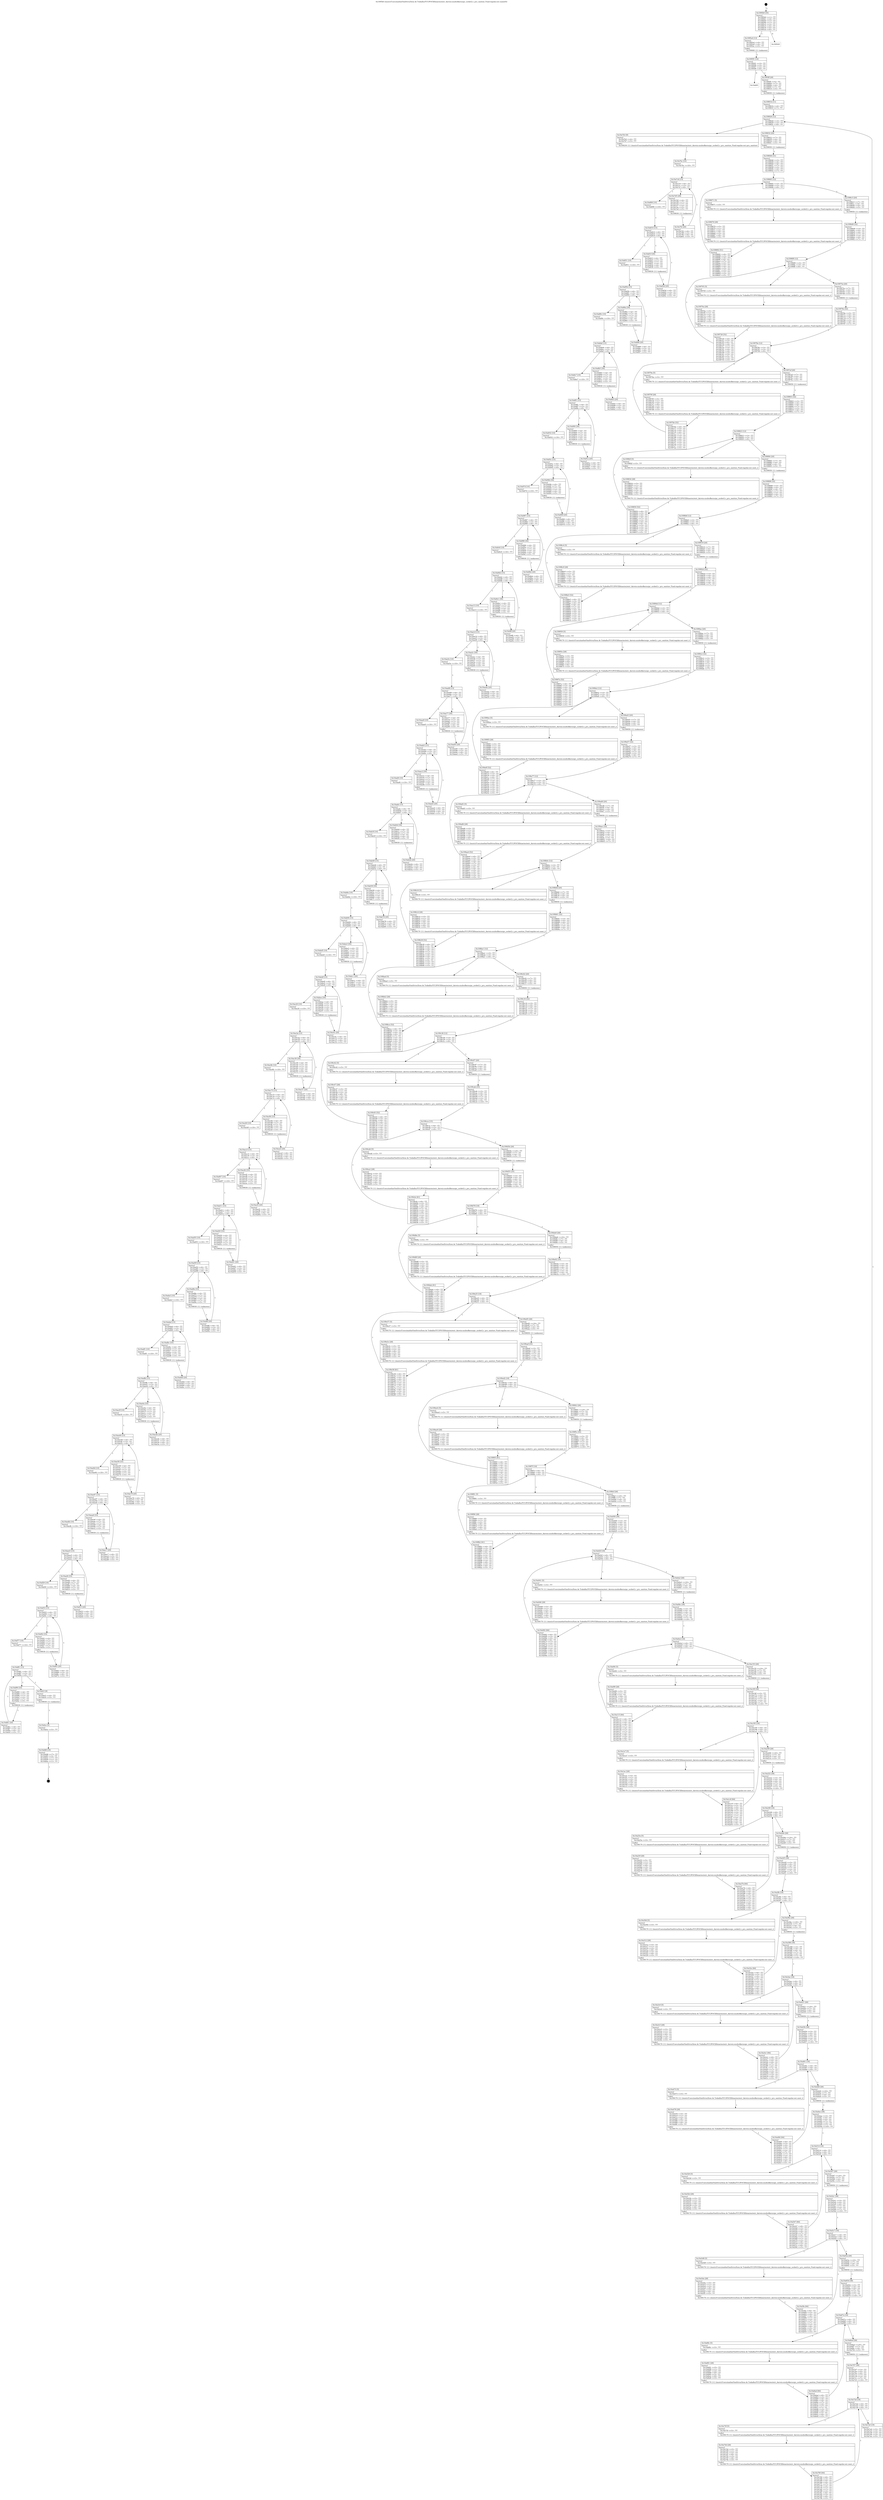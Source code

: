 digraph "0x1095b0" {
  label = "0x1095b0 (/mnt/c/Users/mathe/OneDrive/Área de Trabalho/TCC/POCII/binaries/extr_darwin-xnubsdkernuipc_socket2.c_pru_sanitize_Final-regular.out::main(0))"
  labelloc = "t"
  node[shape=record]

  Entry [label="",width=0.3,height=0.3,shape=circle,fillcolor=black,style=filled]
  "0x1095b0" [label="{
     0x1095b0 [35]\l
     | [instrs]\l
     &nbsp;&nbsp;0x1095b0 \<+1\>: ???\l
     &nbsp;&nbsp;0x1095b1 \<+3\>: ???\l
     &nbsp;&nbsp;0x1095b4 \<+7\>: ???\l
     &nbsp;&nbsp;0x1095bb \<+7\>: ???\l
     &nbsp;&nbsp;0x1095c2 \<+3\>: ???\l
     &nbsp;&nbsp;0x1095c5 \<+4\>: ???\l
     &nbsp;&nbsp;0x1095c9 \<+4\>: ???\l
     &nbsp;&nbsp;0x1095cd \<+6\>: ???\l
  }"]
  "0x1095e4" [label="{
     0x1095e4 [13]\l
     | [instrs]\l
     &nbsp;&nbsp;0x1095e4 \<+4\>: ???\l
     &nbsp;&nbsp;0x1095e8 \<+4\>: ???\l
     &nbsp;&nbsp;0x1095ec \<+5\>: ???\l
     | [calls]\l
     &nbsp;&nbsp;0x109060 \{1\} (unknown)\l
  }"]
  "0x1095d3" [label="{
     0x1095d3\l
  }", style=dashed]
  "0x1095f1" [label="{
     0x1095f1 [14]\l
     | [instrs]\l
     &nbsp;&nbsp;0x1095f1 \<+3\>: ???\l
     &nbsp;&nbsp;0x1095f4 \<+3\>: ???\l
     &nbsp;&nbsp;0x1095f7 \<+2\>: ???\l
     &nbsp;&nbsp;0x1095f9 \<+6\>: ???\l
  }"]
  "0x10afd3" [label="{
     0x10afd3\l
  }", style=dashed]
  "0x1095ff" [label="{
     0x1095ff [28]\l
     | [instrs]\l
     &nbsp;&nbsp;0x1095ff \<+5\>: ???\l
     &nbsp;&nbsp;0x109604 \<+7\>: ???\l
     &nbsp;&nbsp;0x10960b \<+4\>: ???\l
     &nbsp;&nbsp;0x10960f \<+7\>: ???\l
     &nbsp;&nbsp;0x109616 \<+5\>: ???\l
     | [calls]\l
     &nbsp;&nbsp;0x109050 \{1\} (unknown)\l
  }"]
  Exit [label="",width=0.3,height=0.3,shape=circle,fillcolor=black,style=filled,peripheries=2]
  "0x109626" [label="{
     0x109626 [12]\l
     | [instrs]\l
     &nbsp;&nbsp;0x109626 \<+3\>: ???\l
     &nbsp;&nbsp;0x109629 \<+3\>: ???\l
     &nbsp;&nbsp;0x10962c \<+6\>: ???\l
  }"]
  "0x10a7b3" [label="{
     0x10a7b3 [9]\l
     | [instrs]\l
     &nbsp;&nbsp;0x10a7b3 \<+4\>: ???\l
     &nbsp;&nbsp;0x10a7b7 \<+5\>: ???\l
     | [calls]\l
     &nbsp;&nbsp;0x109230 \{1\} (/mnt/c/Users/mathe/OneDrive/Área de Trabalho/TCC/POCII/binaries/extr_darwin-xnubsdkernuipc_socket2.c_pru_sanitize_Final-regular.out::pru_sanitize)\l
  }"]
  "0x109632" [label="{
     0x109632 [20]\l
     | [instrs]\l
     &nbsp;&nbsp;0x109632 \<+7\>: ???\l
     &nbsp;&nbsp;0x109639 \<+4\>: ???\l
     &nbsp;&nbsp;0x10963d \<+4\>: ???\l
     &nbsp;&nbsp;0x109641 \<+5\>: ???\l
     | [calls]\l
     &nbsp;&nbsp;0x109050 \{1\} (unknown)\l
  }"]
  "0x109665" [label="{
     0x109665 [12]\l
     | [instrs]\l
     &nbsp;&nbsp;0x109665 \<+3\>: ???\l
     &nbsp;&nbsp;0x109668 \<+3\>: ???\l
     &nbsp;&nbsp;0x10966b \<+6\>: ???\l
  }"]
  "0x1096c5" [label="{
     0x1096c5 [20]\l
     | [instrs]\l
     &nbsp;&nbsp;0x1096c5 \<+7\>: ???\l
     &nbsp;&nbsp;0x1096cc \<+4\>: ???\l
     &nbsp;&nbsp;0x1096d0 \<+4\>: ???\l
     &nbsp;&nbsp;0x1096d4 \<+5\>: ???\l
     | [calls]\l
     &nbsp;&nbsp;0x109050 \{1\} (unknown)\l
  }"]
  "0x109671" [label="{
     0x109671 [5]\l
     | [instrs]\l
     &nbsp;&nbsp;0x109671 \<+5\>: ???\l
     | [calls]\l
     &nbsp;&nbsp;0x109170 \{1\} (/mnt/c/Users/mathe/OneDrive/Área de Trabalho/TCC/POCII/binaries/extr_darwin-xnubsdkernuipc_socket2.c_pru_sanitize_Final-regular.out::next_i)\l
  }"]
  "0x109676" [label="{
     0x109676 [28]\l
     | [instrs]\l
     &nbsp;&nbsp;0x109676 \<+5\>: ???\l
     &nbsp;&nbsp;0x10967b \<+1\>: ???\l
     &nbsp;&nbsp;0x10967c \<+2\>: ???\l
     &nbsp;&nbsp;0x10967e \<+6\>: ???\l
     &nbsp;&nbsp;0x109684 \<+3\>: ???\l
     &nbsp;&nbsp;0x109687 \<+6\>: ???\l
     &nbsp;&nbsp;0x10968d \<+5\>: ???\l
     | [calls]\l
     &nbsp;&nbsp;0x109170 \{1\} (/mnt/c/Users/mathe/OneDrive/Área de Trabalho/TCC/POCII/binaries/extr_darwin-xnubsdkernuipc_socket2.c_pru_sanitize_Final-regular.out::next_i)\l
  }"]
  "0x109692" [label="{
     0x109692 [51]\l
     | [instrs]\l
     &nbsp;&nbsp;0x109692 \<+6\>: ???\l
     &nbsp;&nbsp;0x109698 \<+3\>: ???\l
     &nbsp;&nbsp;0x10969b \<+4\>: ???\l
     &nbsp;&nbsp;0x10969f \<+4\>: ???\l
     &nbsp;&nbsp;0x1096a3 \<+7\>: ???\l
     &nbsp;&nbsp;0x1096aa \<+3\>: ???\l
     &nbsp;&nbsp;0x1096ad \<+3\>: ???\l
     &nbsp;&nbsp;0x1096b0 \<+4\>: ???\l
     &nbsp;&nbsp;0x1096b4 \<+3\>: ???\l
     &nbsp;&nbsp;0x1096b7 \<+3\>: ???\l
     &nbsp;&nbsp;0x1096ba \<+3\>: ???\l
     &nbsp;&nbsp;0x1096bd \<+3\>: ???\l
     &nbsp;&nbsp;0x1096c0 \<+5\>: ???\l
  }"]
  "0x109646" [label="{
     0x109646 [31]\l
     | [instrs]\l
     &nbsp;&nbsp;0x109646 \<+3\>: ???\l
     &nbsp;&nbsp;0x109649 \<+4\>: ???\l
     &nbsp;&nbsp;0x10964d \<+4\>: ???\l
     &nbsp;&nbsp;0x109651 \<+7\>: ???\l
     &nbsp;&nbsp;0x109658 \<+3\>: ???\l
     &nbsp;&nbsp;0x10965b \<+3\>: ???\l
     &nbsp;&nbsp;0x10965e \<+7\>: ???\l
  }"]
  "0x1096f9" [label="{
     0x1096f9 [12]\l
     | [instrs]\l
     &nbsp;&nbsp;0x1096f9 \<+3\>: ???\l
     &nbsp;&nbsp;0x1096fc \<+3\>: ???\l
     &nbsp;&nbsp;0x1096ff \<+6\>: ???\l
  }"]
  "0x10975a" [label="{
     0x10975a [20]\l
     | [instrs]\l
     &nbsp;&nbsp;0x10975a \<+7\>: ???\l
     &nbsp;&nbsp;0x109761 \<+4\>: ???\l
     &nbsp;&nbsp;0x109765 \<+4\>: ???\l
     &nbsp;&nbsp;0x109769 \<+5\>: ???\l
     | [calls]\l
     &nbsp;&nbsp;0x109050 \{1\} (unknown)\l
  }"]
  "0x109705" [label="{
     0x109705 [5]\l
     | [instrs]\l
     &nbsp;&nbsp;0x109705 \<+5\>: ???\l
     | [calls]\l
     &nbsp;&nbsp;0x109170 \{1\} (/mnt/c/Users/mathe/OneDrive/Área de Trabalho/TCC/POCII/binaries/extr_darwin-xnubsdkernuipc_socket2.c_pru_sanitize_Final-regular.out::next_i)\l
  }"]
  "0x10970a" [label="{
     0x10970a [28]\l
     | [instrs]\l
     &nbsp;&nbsp;0x10970a \<+5\>: ???\l
     &nbsp;&nbsp;0x10970f \<+1\>: ???\l
     &nbsp;&nbsp;0x109710 \<+2\>: ???\l
     &nbsp;&nbsp;0x109712 \<+6\>: ???\l
     &nbsp;&nbsp;0x109718 \<+3\>: ???\l
     &nbsp;&nbsp;0x10971b \<+6\>: ???\l
     &nbsp;&nbsp;0x109721 \<+5\>: ???\l
     | [calls]\l
     &nbsp;&nbsp;0x109170 \{1\} (/mnt/c/Users/mathe/OneDrive/Área de Trabalho/TCC/POCII/binaries/extr_darwin-xnubsdkernuipc_socket2.c_pru_sanitize_Final-regular.out::next_i)\l
  }"]
  "0x109726" [label="{
     0x109726 [52]\l
     | [instrs]\l
     &nbsp;&nbsp;0x109726 \<+6\>: ???\l
     &nbsp;&nbsp;0x10972c \<+3\>: ???\l
     &nbsp;&nbsp;0x10972f \<+4\>: ???\l
     &nbsp;&nbsp;0x109733 \<+4\>: ???\l
     &nbsp;&nbsp;0x109737 \<+7\>: ???\l
     &nbsp;&nbsp;0x10973e \<+3\>: ???\l
     &nbsp;&nbsp;0x109741 \<+4\>: ???\l
     &nbsp;&nbsp;0x109745 \<+4\>: ???\l
     &nbsp;&nbsp;0x109749 \<+3\>: ???\l
     &nbsp;&nbsp;0x10974c \<+3\>: ???\l
     &nbsp;&nbsp;0x10974f \<+3\>: ???\l
     &nbsp;&nbsp;0x109752 \<+3\>: ???\l
     &nbsp;&nbsp;0x109755 \<+5\>: ???\l
  }"]
  "0x1096d9" [label="{
     0x1096d9 [32]\l
     | [instrs]\l
     &nbsp;&nbsp;0x1096d9 \<+3\>: ???\l
     &nbsp;&nbsp;0x1096dc \<+4\>: ???\l
     &nbsp;&nbsp;0x1096e0 \<+4\>: ???\l
     &nbsp;&nbsp;0x1096e4 \<+7\>: ???\l
     &nbsp;&nbsp;0x1096eb \<+3\>: ???\l
     &nbsp;&nbsp;0x1096ee \<+4\>: ???\l
     &nbsp;&nbsp;0x1096f2 \<+7\>: ???\l
  }"]
  "0x10978e" [label="{
     0x10978e [12]\l
     | [instrs]\l
     &nbsp;&nbsp;0x10978e \<+3\>: ???\l
     &nbsp;&nbsp;0x109791 \<+3\>: ???\l
     &nbsp;&nbsp;0x109794 \<+6\>: ???\l
  }"]
  "0x1097ef" [label="{
     0x1097ef [20]\l
     | [instrs]\l
     &nbsp;&nbsp;0x1097ef \<+7\>: ???\l
     &nbsp;&nbsp;0x1097f6 \<+4\>: ???\l
     &nbsp;&nbsp;0x1097fa \<+4\>: ???\l
     &nbsp;&nbsp;0x1097fe \<+5\>: ???\l
     | [calls]\l
     &nbsp;&nbsp;0x109050 \{1\} (unknown)\l
  }"]
  "0x10979a" [label="{
     0x10979a [5]\l
     | [instrs]\l
     &nbsp;&nbsp;0x10979a \<+5\>: ???\l
     | [calls]\l
     &nbsp;&nbsp;0x109170 \{1\} (/mnt/c/Users/mathe/OneDrive/Área de Trabalho/TCC/POCII/binaries/extr_darwin-xnubsdkernuipc_socket2.c_pru_sanitize_Final-regular.out::next_i)\l
  }"]
  "0x10979f" [label="{
     0x10979f [28]\l
     | [instrs]\l
     &nbsp;&nbsp;0x10979f \<+5\>: ???\l
     &nbsp;&nbsp;0x1097a4 \<+1\>: ???\l
     &nbsp;&nbsp;0x1097a5 \<+2\>: ???\l
     &nbsp;&nbsp;0x1097a7 \<+6\>: ???\l
     &nbsp;&nbsp;0x1097ad \<+3\>: ???\l
     &nbsp;&nbsp;0x1097b0 \<+6\>: ???\l
     &nbsp;&nbsp;0x1097b6 \<+5\>: ???\l
     | [calls]\l
     &nbsp;&nbsp;0x109170 \{1\} (/mnt/c/Users/mathe/OneDrive/Área de Trabalho/TCC/POCII/binaries/extr_darwin-xnubsdkernuipc_socket2.c_pru_sanitize_Final-regular.out::next_i)\l
  }"]
  "0x1097bb" [label="{
     0x1097bb [52]\l
     | [instrs]\l
     &nbsp;&nbsp;0x1097bb \<+6\>: ???\l
     &nbsp;&nbsp;0x1097c1 \<+3\>: ???\l
     &nbsp;&nbsp;0x1097c4 \<+4\>: ???\l
     &nbsp;&nbsp;0x1097c8 \<+4\>: ???\l
     &nbsp;&nbsp;0x1097cc \<+7\>: ???\l
     &nbsp;&nbsp;0x1097d3 \<+3\>: ???\l
     &nbsp;&nbsp;0x1097d6 \<+4\>: ???\l
     &nbsp;&nbsp;0x1097da \<+4\>: ???\l
     &nbsp;&nbsp;0x1097de \<+3\>: ???\l
     &nbsp;&nbsp;0x1097e1 \<+3\>: ???\l
     &nbsp;&nbsp;0x1097e4 \<+3\>: ???\l
     &nbsp;&nbsp;0x1097e7 \<+3\>: ???\l
     &nbsp;&nbsp;0x1097ea \<+5\>: ???\l
  }"]
  "0x10976e" [label="{
     0x10976e [32]\l
     | [instrs]\l
     &nbsp;&nbsp;0x10976e \<+3\>: ???\l
     &nbsp;&nbsp;0x109771 \<+4\>: ???\l
     &nbsp;&nbsp;0x109775 \<+4\>: ???\l
     &nbsp;&nbsp;0x109779 \<+7\>: ???\l
     &nbsp;&nbsp;0x109780 \<+3\>: ???\l
     &nbsp;&nbsp;0x109783 \<+4\>: ???\l
     &nbsp;&nbsp;0x109787 \<+7\>: ???\l
  }"]
  "0x109823" [label="{
     0x109823 [12]\l
     | [instrs]\l
     &nbsp;&nbsp;0x109823 \<+3\>: ???\l
     &nbsp;&nbsp;0x109826 \<+3\>: ???\l
     &nbsp;&nbsp;0x109829 \<+6\>: ???\l
  }"]
  "0x109884" [label="{
     0x109884 [20]\l
     | [instrs]\l
     &nbsp;&nbsp;0x109884 \<+7\>: ???\l
     &nbsp;&nbsp;0x10988b \<+4\>: ???\l
     &nbsp;&nbsp;0x10988f \<+4\>: ???\l
     &nbsp;&nbsp;0x109893 \<+5\>: ???\l
     | [calls]\l
     &nbsp;&nbsp;0x109050 \{1\} (unknown)\l
  }"]
  "0x10982f" [label="{
     0x10982f [5]\l
     | [instrs]\l
     &nbsp;&nbsp;0x10982f \<+5\>: ???\l
     | [calls]\l
     &nbsp;&nbsp;0x109170 \{1\} (/mnt/c/Users/mathe/OneDrive/Área de Trabalho/TCC/POCII/binaries/extr_darwin-xnubsdkernuipc_socket2.c_pru_sanitize_Final-regular.out::next_i)\l
  }"]
  "0x109834" [label="{
     0x109834 [28]\l
     | [instrs]\l
     &nbsp;&nbsp;0x109834 \<+5\>: ???\l
     &nbsp;&nbsp;0x109839 \<+1\>: ???\l
     &nbsp;&nbsp;0x10983a \<+2\>: ???\l
     &nbsp;&nbsp;0x10983c \<+6\>: ???\l
     &nbsp;&nbsp;0x109842 \<+3\>: ???\l
     &nbsp;&nbsp;0x109845 \<+6\>: ???\l
     &nbsp;&nbsp;0x10984b \<+5\>: ???\l
     | [calls]\l
     &nbsp;&nbsp;0x109170 \{1\} (/mnt/c/Users/mathe/OneDrive/Área de Trabalho/TCC/POCII/binaries/extr_darwin-xnubsdkernuipc_socket2.c_pru_sanitize_Final-regular.out::next_i)\l
  }"]
  "0x109850" [label="{
     0x109850 [52]\l
     | [instrs]\l
     &nbsp;&nbsp;0x109850 \<+6\>: ???\l
     &nbsp;&nbsp;0x109856 \<+3\>: ???\l
     &nbsp;&nbsp;0x109859 \<+4\>: ???\l
     &nbsp;&nbsp;0x10985d \<+4\>: ???\l
     &nbsp;&nbsp;0x109861 \<+7\>: ???\l
     &nbsp;&nbsp;0x109868 \<+3\>: ???\l
     &nbsp;&nbsp;0x10986b \<+4\>: ???\l
     &nbsp;&nbsp;0x10986f \<+4\>: ???\l
     &nbsp;&nbsp;0x109873 \<+3\>: ???\l
     &nbsp;&nbsp;0x109876 \<+3\>: ???\l
     &nbsp;&nbsp;0x109879 \<+3\>: ???\l
     &nbsp;&nbsp;0x10987c \<+3\>: ???\l
     &nbsp;&nbsp;0x10987f \<+5\>: ???\l
  }"]
  "0x109803" [label="{
     0x109803 [32]\l
     | [instrs]\l
     &nbsp;&nbsp;0x109803 \<+3\>: ???\l
     &nbsp;&nbsp;0x109806 \<+4\>: ???\l
     &nbsp;&nbsp;0x10980a \<+4\>: ???\l
     &nbsp;&nbsp;0x10980e \<+7\>: ???\l
     &nbsp;&nbsp;0x109815 \<+3\>: ???\l
     &nbsp;&nbsp;0x109818 \<+4\>: ???\l
     &nbsp;&nbsp;0x10981c \<+7\>: ???\l
  }"]
  "0x1098b8" [label="{
     0x1098b8 [12]\l
     | [instrs]\l
     &nbsp;&nbsp;0x1098b8 \<+3\>: ???\l
     &nbsp;&nbsp;0x1098bb \<+3\>: ???\l
     &nbsp;&nbsp;0x1098be \<+6\>: ???\l
  }"]
  "0x109919" [label="{
     0x109919 [20]\l
     | [instrs]\l
     &nbsp;&nbsp;0x109919 \<+7\>: ???\l
     &nbsp;&nbsp;0x109920 \<+4\>: ???\l
     &nbsp;&nbsp;0x109924 \<+4\>: ???\l
     &nbsp;&nbsp;0x109928 \<+5\>: ???\l
     | [calls]\l
     &nbsp;&nbsp;0x109050 \{1\} (unknown)\l
  }"]
  "0x1098c4" [label="{
     0x1098c4 [5]\l
     | [instrs]\l
     &nbsp;&nbsp;0x1098c4 \<+5\>: ???\l
     | [calls]\l
     &nbsp;&nbsp;0x109170 \{1\} (/mnt/c/Users/mathe/OneDrive/Área de Trabalho/TCC/POCII/binaries/extr_darwin-xnubsdkernuipc_socket2.c_pru_sanitize_Final-regular.out::next_i)\l
  }"]
  "0x1098c9" [label="{
     0x1098c9 [28]\l
     | [instrs]\l
     &nbsp;&nbsp;0x1098c9 \<+5\>: ???\l
     &nbsp;&nbsp;0x1098ce \<+1\>: ???\l
     &nbsp;&nbsp;0x1098cf \<+2\>: ???\l
     &nbsp;&nbsp;0x1098d1 \<+6\>: ???\l
     &nbsp;&nbsp;0x1098d7 \<+3\>: ???\l
     &nbsp;&nbsp;0x1098da \<+6\>: ???\l
     &nbsp;&nbsp;0x1098e0 \<+5\>: ???\l
     | [calls]\l
     &nbsp;&nbsp;0x109170 \{1\} (/mnt/c/Users/mathe/OneDrive/Área de Trabalho/TCC/POCII/binaries/extr_darwin-xnubsdkernuipc_socket2.c_pru_sanitize_Final-regular.out::next_i)\l
  }"]
  "0x1098e5" [label="{
     0x1098e5 [52]\l
     | [instrs]\l
     &nbsp;&nbsp;0x1098e5 \<+6\>: ???\l
     &nbsp;&nbsp;0x1098eb \<+3\>: ???\l
     &nbsp;&nbsp;0x1098ee \<+4\>: ???\l
     &nbsp;&nbsp;0x1098f2 \<+4\>: ???\l
     &nbsp;&nbsp;0x1098f6 \<+7\>: ???\l
     &nbsp;&nbsp;0x1098fd \<+3\>: ???\l
     &nbsp;&nbsp;0x109900 \<+4\>: ???\l
     &nbsp;&nbsp;0x109904 \<+4\>: ???\l
     &nbsp;&nbsp;0x109908 \<+3\>: ???\l
     &nbsp;&nbsp;0x10990b \<+3\>: ???\l
     &nbsp;&nbsp;0x10990e \<+3\>: ???\l
     &nbsp;&nbsp;0x109911 \<+3\>: ???\l
     &nbsp;&nbsp;0x109914 \<+5\>: ???\l
  }"]
  "0x109898" [label="{
     0x109898 [32]\l
     | [instrs]\l
     &nbsp;&nbsp;0x109898 \<+3\>: ???\l
     &nbsp;&nbsp;0x10989b \<+4\>: ???\l
     &nbsp;&nbsp;0x10989f \<+4\>: ???\l
     &nbsp;&nbsp;0x1098a3 \<+7\>: ???\l
     &nbsp;&nbsp;0x1098aa \<+3\>: ???\l
     &nbsp;&nbsp;0x1098ad \<+4\>: ???\l
     &nbsp;&nbsp;0x1098b1 \<+7\>: ???\l
  }"]
  "0x10994d" [label="{
     0x10994d [12]\l
     | [instrs]\l
     &nbsp;&nbsp;0x10994d \<+3\>: ???\l
     &nbsp;&nbsp;0x109950 \<+3\>: ???\l
     &nbsp;&nbsp;0x109953 \<+6\>: ???\l
  }"]
  "0x1099ae" [label="{
     0x1099ae [20]\l
     | [instrs]\l
     &nbsp;&nbsp;0x1099ae \<+7\>: ???\l
     &nbsp;&nbsp;0x1099b5 \<+4\>: ???\l
     &nbsp;&nbsp;0x1099b9 \<+4\>: ???\l
     &nbsp;&nbsp;0x1099bd \<+5\>: ???\l
     | [calls]\l
     &nbsp;&nbsp;0x109050 \{1\} (unknown)\l
  }"]
  "0x109959" [label="{
     0x109959 [5]\l
     | [instrs]\l
     &nbsp;&nbsp;0x109959 \<+5\>: ???\l
     | [calls]\l
     &nbsp;&nbsp;0x109170 \{1\} (/mnt/c/Users/mathe/OneDrive/Área de Trabalho/TCC/POCII/binaries/extr_darwin-xnubsdkernuipc_socket2.c_pru_sanitize_Final-regular.out::next_i)\l
  }"]
  "0x10995e" [label="{
     0x10995e [28]\l
     | [instrs]\l
     &nbsp;&nbsp;0x10995e \<+5\>: ???\l
     &nbsp;&nbsp;0x109963 \<+1\>: ???\l
     &nbsp;&nbsp;0x109964 \<+2\>: ???\l
     &nbsp;&nbsp;0x109966 \<+6\>: ???\l
     &nbsp;&nbsp;0x10996c \<+3\>: ???\l
     &nbsp;&nbsp;0x10996f \<+6\>: ???\l
     &nbsp;&nbsp;0x109975 \<+5\>: ???\l
     | [calls]\l
     &nbsp;&nbsp;0x109170 \{1\} (/mnt/c/Users/mathe/OneDrive/Área de Trabalho/TCC/POCII/binaries/extr_darwin-xnubsdkernuipc_socket2.c_pru_sanitize_Final-regular.out::next_i)\l
  }"]
  "0x10997a" [label="{
     0x10997a [52]\l
     | [instrs]\l
     &nbsp;&nbsp;0x10997a \<+6\>: ???\l
     &nbsp;&nbsp;0x109980 \<+3\>: ???\l
     &nbsp;&nbsp;0x109983 \<+4\>: ???\l
     &nbsp;&nbsp;0x109987 \<+4\>: ???\l
     &nbsp;&nbsp;0x10998b \<+7\>: ???\l
     &nbsp;&nbsp;0x109992 \<+3\>: ???\l
     &nbsp;&nbsp;0x109995 \<+4\>: ???\l
     &nbsp;&nbsp;0x109999 \<+4\>: ???\l
     &nbsp;&nbsp;0x10999d \<+3\>: ???\l
     &nbsp;&nbsp;0x1099a0 \<+3\>: ???\l
     &nbsp;&nbsp;0x1099a3 \<+3\>: ???\l
     &nbsp;&nbsp;0x1099a6 \<+3\>: ???\l
     &nbsp;&nbsp;0x1099a9 \<+5\>: ???\l
  }"]
  "0x10992d" [label="{
     0x10992d [32]\l
     | [instrs]\l
     &nbsp;&nbsp;0x10992d \<+3\>: ???\l
     &nbsp;&nbsp;0x109930 \<+4\>: ???\l
     &nbsp;&nbsp;0x109934 \<+4\>: ???\l
     &nbsp;&nbsp;0x109938 \<+7\>: ???\l
     &nbsp;&nbsp;0x10993f \<+3\>: ???\l
     &nbsp;&nbsp;0x109942 \<+4\>: ???\l
     &nbsp;&nbsp;0x109946 \<+7\>: ???\l
  }"]
  "0x1099e2" [label="{
     0x1099e2 [12]\l
     | [instrs]\l
     &nbsp;&nbsp;0x1099e2 \<+3\>: ???\l
     &nbsp;&nbsp;0x1099e5 \<+3\>: ???\l
     &nbsp;&nbsp;0x1099e8 \<+6\>: ???\l
  }"]
  "0x109a43" [label="{
     0x109a43 [20]\l
     | [instrs]\l
     &nbsp;&nbsp;0x109a43 \<+7\>: ???\l
     &nbsp;&nbsp;0x109a4a \<+4\>: ???\l
     &nbsp;&nbsp;0x109a4e \<+4\>: ???\l
     &nbsp;&nbsp;0x109a52 \<+5\>: ???\l
     | [calls]\l
     &nbsp;&nbsp;0x109050 \{1\} (unknown)\l
  }"]
  "0x1099ee" [label="{
     0x1099ee [5]\l
     | [instrs]\l
     &nbsp;&nbsp;0x1099ee \<+5\>: ???\l
     | [calls]\l
     &nbsp;&nbsp;0x109170 \{1\} (/mnt/c/Users/mathe/OneDrive/Área de Trabalho/TCC/POCII/binaries/extr_darwin-xnubsdkernuipc_socket2.c_pru_sanitize_Final-regular.out::next_i)\l
  }"]
  "0x1099f3" [label="{
     0x1099f3 [28]\l
     | [instrs]\l
     &nbsp;&nbsp;0x1099f3 \<+5\>: ???\l
     &nbsp;&nbsp;0x1099f8 \<+1\>: ???\l
     &nbsp;&nbsp;0x1099f9 \<+2\>: ???\l
     &nbsp;&nbsp;0x1099fb \<+6\>: ???\l
     &nbsp;&nbsp;0x109a01 \<+3\>: ???\l
     &nbsp;&nbsp;0x109a04 \<+6\>: ???\l
     &nbsp;&nbsp;0x109a0a \<+5\>: ???\l
     | [calls]\l
     &nbsp;&nbsp;0x109170 \{1\} (/mnt/c/Users/mathe/OneDrive/Área de Trabalho/TCC/POCII/binaries/extr_darwin-xnubsdkernuipc_socket2.c_pru_sanitize_Final-regular.out::next_i)\l
  }"]
  "0x109a0f" [label="{
     0x109a0f [52]\l
     | [instrs]\l
     &nbsp;&nbsp;0x109a0f \<+6\>: ???\l
     &nbsp;&nbsp;0x109a15 \<+3\>: ???\l
     &nbsp;&nbsp;0x109a18 \<+4\>: ???\l
     &nbsp;&nbsp;0x109a1c \<+4\>: ???\l
     &nbsp;&nbsp;0x109a20 \<+7\>: ???\l
     &nbsp;&nbsp;0x109a27 \<+3\>: ???\l
     &nbsp;&nbsp;0x109a2a \<+4\>: ???\l
     &nbsp;&nbsp;0x109a2e \<+4\>: ???\l
     &nbsp;&nbsp;0x109a32 \<+3\>: ???\l
     &nbsp;&nbsp;0x109a35 \<+3\>: ???\l
     &nbsp;&nbsp;0x109a38 \<+3\>: ???\l
     &nbsp;&nbsp;0x109a3b \<+3\>: ???\l
     &nbsp;&nbsp;0x109a3e \<+5\>: ???\l
  }"]
  "0x1099c2" [label="{
     0x1099c2 [32]\l
     | [instrs]\l
     &nbsp;&nbsp;0x1099c2 \<+3\>: ???\l
     &nbsp;&nbsp;0x1099c5 \<+4\>: ???\l
     &nbsp;&nbsp;0x1099c9 \<+4\>: ???\l
     &nbsp;&nbsp;0x1099cd \<+7\>: ???\l
     &nbsp;&nbsp;0x1099d4 \<+3\>: ???\l
     &nbsp;&nbsp;0x1099d7 \<+4\>: ???\l
     &nbsp;&nbsp;0x1099db \<+7\>: ???\l
  }"]
  "0x109a77" [label="{
     0x109a77 [12]\l
     | [instrs]\l
     &nbsp;&nbsp;0x109a77 \<+3\>: ???\l
     &nbsp;&nbsp;0x109a7a \<+3\>: ???\l
     &nbsp;&nbsp;0x109a7d \<+6\>: ???\l
  }"]
  "0x109ad8" [label="{
     0x109ad8 [20]\l
     | [instrs]\l
     &nbsp;&nbsp;0x109ad8 \<+7\>: ???\l
     &nbsp;&nbsp;0x109adf \<+4\>: ???\l
     &nbsp;&nbsp;0x109ae3 \<+4\>: ???\l
     &nbsp;&nbsp;0x109ae7 \<+5\>: ???\l
     | [calls]\l
     &nbsp;&nbsp;0x109050 \{1\} (unknown)\l
  }"]
  "0x109a83" [label="{
     0x109a83 [5]\l
     | [instrs]\l
     &nbsp;&nbsp;0x109a83 \<+5\>: ???\l
     | [calls]\l
     &nbsp;&nbsp;0x109170 \{1\} (/mnt/c/Users/mathe/OneDrive/Área de Trabalho/TCC/POCII/binaries/extr_darwin-xnubsdkernuipc_socket2.c_pru_sanitize_Final-regular.out::next_i)\l
  }"]
  "0x109a88" [label="{
     0x109a88 [28]\l
     | [instrs]\l
     &nbsp;&nbsp;0x109a88 \<+5\>: ???\l
     &nbsp;&nbsp;0x109a8d \<+1\>: ???\l
     &nbsp;&nbsp;0x109a8e \<+2\>: ???\l
     &nbsp;&nbsp;0x109a90 \<+6\>: ???\l
     &nbsp;&nbsp;0x109a96 \<+3\>: ???\l
     &nbsp;&nbsp;0x109a99 \<+6\>: ???\l
     &nbsp;&nbsp;0x109a9f \<+5\>: ???\l
     | [calls]\l
     &nbsp;&nbsp;0x109170 \{1\} (/mnt/c/Users/mathe/OneDrive/Área de Trabalho/TCC/POCII/binaries/extr_darwin-xnubsdkernuipc_socket2.c_pru_sanitize_Final-regular.out::next_i)\l
  }"]
  "0x109aa4" [label="{
     0x109aa4 [52]\l
     | [instrs]\l
     &nbsp;&nbsp;0x109aa4 \<+6\>: ???\l
     &nbsp;&nbsp;0x109aaa \<+3\>: ???\l
     &nbsp;&nbsp;0x109aad \<+4\>: ???\l
     &nbsp;&nbsp;0x109ab1 \<+4\>: ???\l
     &nbsp;&nbsp;0x109ab5 \<+7\>: ???\l
     &nbsp;&nbsp;0x109abc \<+3\>: ???\l
     &nbsp;&nbsp;0x109abf \<+4\>: ???\l
     &nbsp;&nbsp;0x109ac3 \<+4\>: ???\l
     &nbsp;&nbsp;0x109ac7 \<+3\>: ???\l
     &nbsp;&nbsp;0x109aca \<+3\>: ???\l
     &nbsp;&nbsp;0x109acd \<+3\>: ???\l
     &nbsp;&nbsp;0x109ad0 \<+3\>: ???\l
     &nbsp;&nbsp;0x109ad3 \<+5\>: ???\l
  }"]
  "0x109a57" [label="{
     0x109a57 [32]\l
     | [instrs]\l
     &nbsp;&nbsp;0x109a57 \<+3\>: ???\l
     &nbsp;&nbsp;0x109a5a \<+4\>: ???\l
     &nbsp;&nbsp;0x109a5e \<+4\>: ???\l
     &nbsp;&nbsp;0x109a62 \<+7\>: ???\l
     &nbsp;&nbsp;0x109a69 \<+3\>: ???\l
     &nbsp;&nbsp;0x109a6c \<+4\>: ???\l
     &nbsp;&nbsp;0x109a70 \<+7\>: ???\l
  }"]
  "0x109b0c" [label="{
     0x109b0c [12]\l
     | [instrs]\l
     &nbsp;&nbsp;0x109b0c \<+3\>: ???\l
     &nbsp;&nbsp;0x109b0f \<+3\>: ???\l
     &nbsp;&nbsp;0x109b12 \<+6\>: ???\l
  }"]
  "0x109b6d" [label="{
     0x109b6d [20]\l
     | [instrs]\l
     &nbsp;&nbsp;0x109b6d \<+7\>: ???\l
     &nbsp;&nbsp;0x109b74 \<+4\>: ???\l
     &nbsp;&nbsp;0x109b78 \<+4\>: ???\l
     &nbsp;&nbsp;0x109b7c \<+5\>: ???\l
     | [calls]\l
     &nbsp;&nbsp;0x109050 \{1\} (unknown)\l
  }"]
  "0x109b18" [label="{
     0x109b18 [5]\l
     | [instrs]\l
     &nbsp;&nbsp;0x109b18 \<+5\>: ???\l
     | [calls]\l
     &nbsp;&nbsp;0x109170 \{1\} (/mnt/c/Users/mathe/OneDrive/Área de Trabalho/TCC/POCII/binaries/extr_darwin-xnubsdkernuipc_socket2.c_pru_sanitize_Final-regular.out::next_i)\l
  }"]
  "0x109b1d" [label="{
     0x109b1d [28]\l
     | [instrs]\l
     &nbsp;&nbsp;0x109b1d \<+5\>: ???\l
     &nbsp;&nbsp;0x109b22 \<+1\>: ???\l
     &nbsp;&nbsp;0x109b23 \<+2\>: ???\l
     &nbsp;&nbsp;0x109b25 \<+6\>: ???\l
     &nbsp;&nbsp;0x109b2b \<+3\>: ???\l
     &nbsp;&nbsp;0x109b2e \<+6\>: ???\l
     &nbsp;&nbsp;0x109b34 \<+5\>: ???\l
     | [calls]\l
     &nbsp;&nbsp;0x109170 \{1\} (/mnt/c/Users/mathe/OneDrive/Área de Trabalho/TCC/POCII/binaries/extr_darwin-xnubsdkernuipc_socket2.c_pru_sanitize_Final-regular.out::next_i)\l
  }"]
  "0x109b39" [label="{
     0x109b39 [52]\l
     | [instrs]\l
     &nbsp;&nbsp;0x109b39 \<+6\>: ???\l
     &nbsp;&nbsp;0x109b3f \<+3\>: ???\l
     &nbsp;&nbsp;0x109b42 \<+4\>: ???\l
     &nbsp;&nbsp;0x109b46 \<+4\>: ???\l
     &nbsp;&nbsp;0x109b4a \<+7\>: ???\l
     &nbsp;&nbsp;0x109b51 \<+3\>: ???\l
     &nbsp;&nbsp;0x109b54 \<+4\>: ???\l
     &nbsp;&nbsp;0x109b58 \<+4\>: ???\l
     &nbsp;&nbsp;0x109b5c \<+3\>: ???\l
     &nbsp;&nbsp;0x109b5f \<+3\>: ???\l
     &nbsp;&nbsp;0x109b62 \<+3\>: ???\l
     &nbsp;&nbsp;0x109b65 \<+3\>: ???\l
     &nbsp;&nbsp;0x109b68 \<+5\>: ???\l
  }"]
  "0x109aec" [label="{
     0x109aec [32]\l
     | [instrs]\l
     &nbsp;&nbsp;0x109aec \<+3\>: ???\l
     &nbsp;&nbsp;0x109aef \<+4\>: ???\l
     &nbsp;&nbsp;0x109af3 \<+4\>: ???\l
     &nbsp;&nbsp;0x109af7 \<+7\>: ???\l
     &nbsp;&nbsp;0x109afe \<+3\>: ???\l
     &nbsp;&nbsp;0x109b01 \<+4\>: ???\l
     &nbsp;&nbsp;0x109b05 \<+7\>: ???\l
  }"]
  "0x109ba1" [label="{
     0x109ba1 [12]\l
     | [instrs]\l
     &nbsp;&nbsp;0x109ba1 \<+3\>: ???\l
     &nbsp;&nbsp;0x109ba4 \<+3\>: ???\l
     &nbsp;&nbsp;0x109ba7 \<+6\>: ???\l
  }"]
  "0x109c02" [label="{
     0x109c02 [20]\l
     | [instrs]\l
     &nbsp;&nbsp;0x109c02 \<+7\>: ???\l
     &nbsp;&nbsp;0x109c09 \<+4\>: ???\l
     &nbsp;&nbsp;0x109c0d \<+4\>: ???\l
     &nbsp;&nbsp;0x109c11 \<+5\>: ???\l
     | [calls]\l
     &nbsp;&nbsp;0x109050 \{1\} (unknown)\l
  }"]
  "0x109bad" [label="{
     0x109bad [5]\l
     | [instrs]\l
     &nbsp;&nbsp;0x109bad \<+5\>: ???\l
     | [calls]\l
     &nbsp;&nbsp;0x109170 \{1\} (/mnt/c/Users/mathe/OneDrive/Área de Trabalho/TCC/POCII/binaries/extr_darwin-xnubsdkernuipc_socket2.c_pru_sanitize_Final-regular.out::next_i)\l
  }"]
  "0x109bb2" [label="{
     0x109bb2 [28]\l
     | [instrs]\l
     &nbsp;&nbsp;0x109bb2 \<+5\>: ???\l
     &nbsp;&nbsp;0x109bb7 \<+1\>: ???\l
     &nbsp;&nbsp;0x109bb8 \<+2\>: ???\l
     &nbsp;&nbsp;0x109bba \<+6\>: ???\l
     &nbsp;&nbsp;0x109bc0 \<+3\>: ???\l
     &nbsp;&nbsp;0x109bc3 \<+6\>: ???\l
     &nbsp;&nbsp;0x109bc9 \<+5\>: ???\l
     | [calls]\l
     &nbsp;&nbsp;0x109170 \{1\} (/mnt/c/Users/mathe/OneDrive/Área de Trabalho/TCC/POCII/binaries/extr_darwin-xnubsdkernuipc_socket2.c_pru_sanitize_Final-regular.out::next_i)\l
  }"]
  "0x109bce" [label="{
     0x109bce [52]\l
     | [instrs]\l
     &nbsp;&nbsp;0x109bce \<+6\>: ???\l
     &nbsp;&nbsp;0x109bd4 \<+3\>: ???\l
     &nbsp;&nbsp;0x109bd7 \<+4\>: ???\l
     &nbsp;&nbsp;0x109bdb \<+4\>: ???\l
     &nbsp;&nbsp;0x109bdf \<+7\>: ???\l
     &nbsp;&nbsp;0x109be6 \<+3\>: ???\l
     &nbsp;&nbsp;0x109be9 \<+4\>: ???\l
     &nbsp;&nbsp;0x109bed \<+4\>: ???\l
     &nbsp;&nbsp;0x109bf1 \<+3\>: ???\l
     &nbsp;&nbsp;0x109bf4 \<+3\>: ???\l
     &nbsp;&nbsp;0x109bf7 \<+3\>: ???\l
     &nbsp;&nbsp;0x109bfa \<+3\>: ???\l
     &nbsp;&nbsp;0x109bfd \<+5\>: ???\l
  }"]
  "0x109b81" [label="{
     0x109b81 [32]\l
     | [instrs]\l
     &nbsp;&nbsp;0x109b81 \<+3\>: ???\l
     &nbsp;&nbsp;0x109b84 \<+4\>: ???\l
     &nbsp;&nbsp;0x109b88 \<+4\>: ???\l
     &nbsp;&nbsp;0x109b8c \<+7\>: ???\l
     &nbsp;&nbsp;0x109b93 \<+3\>: ???\l
     &nbsp;&nbsp;0x109b96 \<+4\>: ???\l
     &nbsp;&nbsp;0x109b9a \<+7\>: ???\l
  }"]
  "0x109c36" [label="{
     0x109c36 [12]\l
     | [instrs]\l
     &nbsp;&nbsp;0x109c36 \<+3\>: ???\l
     &nbsp;&nbsp;0x109c39 \<+3\>: ???\l
     &nbsp;&nbsp;0x109c3c \<+6\>: ???\l
  }"]
  "0x109c97" [label="{
     0x109c97 [20]\l
     | [instrs]\l
     &nbsp;&nbsp;0x109c97 \<+7\>: ???\l
     &nbsp;&nbsp;0x109c9e \<+4\>: ???\l
     &nbsp;&nbsp;0x109ca2 \<+4\>: ???\l
     &nbsp;&nbsp;0x109ca6 \<+5\>: ???\l
     | [calls]\l
     &nbsp;&nbsp;0x109050 \{1\} (unknown)\l
  }"]
  "0x109c42" [label="{
     0x109c42 [5]\l
     | [instrs]\l
     &nbsp;&nbsp;0x109c42 \<+5\>: ???\l
     | [calls]\l
     &nbsp;&nbsp;0x109170 \{1\} (/mnt/c/Users/mathe/OneDrive/Área de Trabalho/TCC/POCII/binaries/extr_darwin-xnubsdkernuipc_socket2.c_pru_sanitize_Final-regular.out::next_i)\l
  }"]
  "0x109c47" [label="{
     0x109c47 [28]\l
     | [instrs]\l
     &nbsp;&nbsp;0x109c47 \<+5\>: ???\l
     &nbsp;&nbsp;0x109c4c \<+1\>: ???\l
     &nbsp;&nbsp;0x109c4d \<+2\>: ???\l
     &nbsp;&nbsp;0x109c4f \<+6\>: ???\l
     &nbsp;&nbsp;0x109c55 \<+3\>: ???\l
     &nbsp;&nbsp;0x109c58 \<+6\>: ???\l
     &nbsp;&nbsp;0x109c5e \<+5\>: ???\l
     | [calls]\l
     &nbsp;&nbsp;0x109170 \{1\} (/mnt/c/Users/mathe/OneDrive/Área de Trabalho/TCC/POCII/binaries/extr_darwin-xnubsdkernuipc_socket2.c_pru_sanitize_Final-regular.out::next_i)\l
  }"]
  "0x109c63" [label="{
     0x109c63 [52]\l
     | [instrs]\l
     &nbsp;&nbsp;0x109c63 \<+6\>: ???\l
     &nbsp;&nbsp;0x109c69 \<+3\>: ???\l
     &nbsp;&nbsp;0x109c6c \<+4\>: ???\l
     &nbsp;&nbsp;0x109c70 \<+4\>: ???\l
     &nbsp;&nbsp;0x109c74 \<+7\>: ???\l
     &nbsp;&nbsp;0x109c7b \<+3\>: ???\l
     &nbsp;&nbsp;0x109c7e \<+4\>: ???\l
     &nbsp;&nbsp;0x109c82 \<+4\>: ???\l
     &nbsp;&nbsp;0x109c86 \<+3\>: ???\l
     &nbsp;&nbsp;0x109c89 \<+3\>: ???\l
     &nbsp;&nbsp;0x109c8c \<+3\>: ???\l
     &nbsp;&nbsp;0x109c8f \<+3\>: ???\l
     &nbsp;&nbsp;0x109c92 \<+5\>: ???\l
  }"]
  "0x109c16" [label="{
     0x109c16 [32]\l
     | [instrs]\l
     &nbsp;&nbsp;0x109c16 \<+3\>: ???\l
     &nbsp;&nbsp;0x109c19 \<+4\>: ???\l
     &nbsp;&nbsp;0x109c1d \<+4\>: ???\l
     &nbsp;&nbsp;0x109c21 \<+7\>: ???\l
     &nbsp;&nbsp;0x109c28 \<+3\>: ???\l
     &nbsp;&nbsp;0x109c2b \<+4\>: ???\l
     &nbsp;&nbsp;0x109c2f \<+7\>: ???\l
  }"]
  "0x109cce" [label="{
     0x109cce [15]\l
     | [instrs]\l
     &nbsp;&nbsp;0x109cce \<+6\>: ???\l
     &nbsp;&nbsp;0x109cd4 \<+3\>: ???\l
     &nbsp;&nbsp;0x109cd7 \<+6\>: ???\l
  }"]
  "0x109d3b" [label="{
     0x109d3b [26]\l
     | [instrs]\l
     &nbsp;&nbsp;0x109d3b \<+10\>: ???\l
     &nbsp;&nbsp;0x109d45 \<+7\>: ???\l
     &nbsp;&nbsp;0x109d4c \<+4\>: ???\l
     &nbsp;&nbsp;0x109d50 \<+5\>: ???\l
     | [calls]\l
     &nbsp;&nbsp;0x109050 \{1\} (unknown)\l
  }"]
  "0x109cdd" [label="{
     0x109cdd [5]\l
     | [instrs]\l
     &nbsp;&nbsp;0x109cdd \<+5\>: ???\l
     | [calls]\l
     &nbsp;&nbsp;0x109170 \{1\} (/mnt/c/Users/mathe/OneDrive/Área de Trabalho/TCC/POCII/binaries/extr_darwin-xnubsdkernuipc_socket2.c_pru_sanitize_Final-regular.out::next_i)\l
  }"]
  "0x109ce2" [label="{
     0x109ce2 [28]\l
     | [instrs]\l
     &nbsp;&nbsp;0x109ce2 \<+5\>: ???\l
     &nbsp;&nbsp;0x109ce7 \<+1\>: ???\l
     &nbsp;&nbsp;0x109ce8 \<+2\>: ???\l
     &nbsp;&nbsp;0x109cea \<+6\>: ???\l
     &nbsp;&nbsp;0x109cf0 \<+3\>: ???\l
     &nbsp;&nbsp;0x109cf3 \<+6\>: ???\l
     &nbsp;&nbsp;0x109cf9 \<+5\>: ???\l
     | [calls]\l
     &nbsp;&nbsp;0x109170 \{1\} (/mnt/c/Users/mathe/OneDrive/Área de Trabalho/TCC/POCII/binaries/extr_darwin-xnubsdkernuipc_socket2.c_pru_sanitize_Final-regular.out::next_i)\l
  }"]
  "0x109cfe" [label="{
     0x109cfe [61]\l
     | [instrs]\l
     &nbsp;&nbsp;0x109cfe \<+6\>: ???\l
     &nbsp;&nbsp;0x109d04 \<+3\>: ???\l
     &nbsp;&nbsp;0x109d07 \<+4\>: ???\l
     &nbsp;&nbsp;0x109d0b \<+4\>: ???\l
     &nbsp;&nbsp;0x109d0f \<+7\>: ???\l
     &nbsp;&nbsp;0x109d16 \<+3\>: ???\l
     &nbsp;&nbsp;0x109d19 \<+4\>: ???\l
     &nbsp;&nbsp;0x109d1d \<+7\>: ???\l
     &nbsp;&nbsp;0x109d24 \<+3\>: ???\l
     &nbsp;&nbsp;0x109d27 \<+6\>: ???\l
     &nbsp;&nbsp;0x109d2d \<+3\>: ???\l
     &nbsp;&nbsp;0x109d30 \<+6\>: ???\l
     &nbsp;&nbsp;0x109d36 \<+5\>: ???\l
  }"]
  "0x109cab" [label="{
     0x109cab [35]\l
     | [instrs]\l
     &nbsp;&nbsp;0x109cab \<+3\>: ???\l
     &nbsp;&nbsp;0x109cae \<+4\>: ???\l
     &nbsp;&nbsp;0x109cb2 \<+4\>: ???\l
     &nbsp;&nbsp;0x109cb6 \<+7\>: ???\l
     &nbsp;&nbsp;0x109cbd \<+3\>: ???\l
     &nbsp;&nbsp;0x109cc0 \<+4\>: ???\l
     &nbsp;&nbsp;0x109cc4 \<+10\>: ???\l
  }"]
  "0x109d78" [label="{
     0x109d78 [18]\l
     | [instrs]\l
     &nbsp;&nbsp;0x109d78 \<+6\>: ???\l
     &nbsp;&nbsp;0x109d7e \<+6\>: ???\l
     &nbsp;&nbsp;0x109d84 \<+6\>: ???\l
  }"]
  "0x109de8" [label="{
     0x109de8 [26]\l
     | [instrs]\l
     &nbsp;&nbsp;0x109de8 \<+10\>: ???\l
     &nbsp;&nbsp;0x109df2 \<+7\>: ???\l
     &nbsp;&nbsp;0x109df9 \<+4\>: ???\l
     &nbsp;&nbsp;0x109dfd \<+5\>: ???\l
     | [calls]\l
     &nbsp;&nbsp;0x109050 \{1\} (unknown)\l
  }"]
  "0x109d8a" [label="{
     0x109d8a [5]\l
     | [instrs]\l
     &nbsp;&nbsp;0x109d8a \<+5\>: ???\l
     | [calls]\l
     &nbsp;&nbsp;0x109170 \{1\} (/mnt/c/Users/mathe/OneDrive/Área de Trabalho/TCC/POCII/binaries/extr_darwin-xnubsdkernuipc_socket2.c_pru_sanitize_Final-regular.out::next_i)\l
  }"]
  "0x109d8f" [label="{
     0x109d8f [28]\l
     | [instrs]\l
     &nbsp;&nbsp;0x109d8f \<+5\>: ???\l
     &nbsp;&nbsp;0x109d94 \<+1\>: ???\l
     &nbsp;&nbsp;0x109d95 \<+2\>: ???\l
     &nbsp;&nbsp;0x109d97 \<+6\>: ???\l
     &nbsp;&nbsp;0x109d9d \<+3\>: ???\l
     &nbsp;&nbsp;0x109da0 \<+6\>: ???\l
     &nbsp;&nbsp;0x109da6 \<+5\>: ???\l
     | [calls]\l
     &nbsp;&nbsp;0x109170 \{1\} (/mnt/c/Users/mathe/OneDrive/Área de Trabalho/TCC/POCII/binaries/extr_darwin-xnubsdkernuipc_socket2.c_pru_sanitize_Final-regular.out::next_i)\l
  }"]
  "0x109dab" [label="{
     0x109dab [61]\l
     | [instrs]\l
     &nbsp;&nbsp;0x109dab \<+6\>: ???\l
     &nbsp;&nbsp;0x109db1 \<+3\>: ???\l
     &nbsp;&nbsp;0x109db4 \<+4\>: ???\l
     &nbsp;&nbsp;0x109db8 \<+4\>: ???\l
     &nbsp;&nbsp;0x109dbc \<+7\>: ???\l
     &nbsp;&nbsp;0x109dc3 \<+3\>: ???\l
     &nbsp;&nbsp;0x109dc6 \<+4\>: ???\l
     &nbsp;&nbsp;0x109dca \<+7\>: ???\l
     &nbsp;&nbsp;0x109dd1 \<+3\>: ???\l
     &nbsp;&nbsp;0x109dd4 \<+6\>: ???\l
     &nbsp;&nbsp;0x109dda \<+3\>: ???\l
     &nbsp;&nbsp;0x109ddd \<+6\>: ???\l
     &nbsp;&nbsp;0x109de3 \<+5\>: ???\l
  }"]
  "0x109d55" [label="{
     0x109d55 [35]\l
     | [instrs]\l
     &nbsp;&nbsp;0x109d55 \<+3\>: ???\l
     &nbsp;&nbsp;0x109d58 \<+4\>: ???\l
     &nbsp;&nbsp;0x109d5c \<+4\>: ???\l
     &nbsp;&nbsp;0x109d60 \<+7\>: ???\l
     &nbsp;&nbsp;0x109d67 \<+3\>: ???\l
     &nbsp;&nbsp;0x109d6a \<+4\>: ???\l
     &nbsp;&nbsp;0x109d6e \<+10\>: ???\l
  }"]
  "0x109e25" [label="{
     0x109e25 [18]\l
     | [instrs]\l
     &nbsp;&nbsp;0x109e25 \<+6\>: ???\l
     &nbsp;&nbsp;0x109e2b \<+6\>: ???\l
     &nbsp;&nbsp;0x109e31 \<+6\>: ???\l
  }"]
  "0x109e95" [label="{
     0x109e95 [26]\l
     | [instrs]\l
     &nbsp;&nbsp;0x109e95 \<+10\>: ???\l
     &nbsp;&nbsp;0x109e9f \<+7\>: ???\l
     &nbsp;&nbsp;0x109ea6 \<+4\>: ???\l
     &nbsp;&nbsp;0x109eaa \<+5\>: ???\l
     | [calls]\l
     &nbsp;&nbsp;0x109050 \{1\} (unknown)\l
  }"]
  "0x109e37" [label="{
     0x109e37 [5]\l
     | [instrs]\l
     &nbsp;&nbsp;0x109e37 \<+5\>: ???\l
     | [calls]\l
     &nbsp;&nbsp;0x109170 \{1\} (/mnt/c/Users/mathe/OneDrive/Área de Trabalho/TCC/POCII/binaries/extr_darwin-xnubsdkernuipc_socket2.c_pru_sanitize_Final-regular.out::next_i)\l
  }"]
  "0x109e3c" [label="{
     0x109e3c [28]\l
     | [instrs]\l
     &nbsp;&nbsp;0x109e3c \<+5\>: ???\l
     &nbsp;&nbsp;0x109e41 \<+1\>: ???\l
     &nbsp;&nbsp;0x109e42 \<+2\>: ???\l
     &nbsp;&nbsp;0x109e44 \<+6\>: ???\l
     &nbsp;&nbsp;0x109e4a \<+3\>: ???\l
     &nbsp;&nbsp;0x109e4d \<+6\>: ???\l
     &nbsp;&nbsp;0x109e53 \<+5\>: ???\l
     | [calls]\l
     &nbsp;&nbsp;0x109170 \{1\} (/mnt/c/Users/mathe/OneDrive/Área de Trabalho/TCC/POCII/binaries/extr_darwin-xnubsdkernuipc_socket2.c_pru_sanitize_Final-regular.out::next_i)\l
  }"]
  "0x109e58" [label="{
     0x109e58 [61]\l
     | [instrs]\l
     &nbsp;&nbsp;0x109e58 \<+6\>: ???\l
     &nbsp;&nbsp;0x109e5e \<+3\>: ???\l
     &nbsp;&nbsp;0x109e61 \<+4\>: ???\l
     &nbsp;&nbsp;0x109e65 \<+4\>: ???\l
     &nbsp;&nbsp;0x109e69 \<+7\>: ???\l
     &nbsp;&nbsp;0x109e70 \<+3\>: ???\l
     &nbsp;&nbsp;0x109e73 \<+4\>: ???\l
     &nbsp;&nbsp;0x109e77 \<+7\>: ???\l
     &nbsp;&nbsp;0x109e7e \<+3\>: ???\l
     &nbsp;&nbsp;0x109e81 \<+6\>: ???\l
     &nbsp;&nbsp;0x109e87 \<+3\>: ???\l
     &nbsp;&nbsp;0x109e8a \<+6\>: ???\l
     &nbsp;&nbsp;0x109e90 \<+5\>: ???\l
  }"]
  "0x109e02" [label="{
     0x109e02 [35]\l
     | [instrs]\l
     &nbsp;&nbsp;0x109e02 \<+3\>: ???\l
     &nbsp;&nbsp;0x109e05 \<+4\>: ???\l
     &nbsp;&nbsp;0x109e09 \<+4\>: ???\l
     &nbsp;&nbsp;0x109e0d \<+7\>: ???\l
     &nbsp;&nbsp;0x109e14 \<+3\>: ???\l
     &nbsp;&nbsp;0x109e17 \<+4\>: ???\l
     &nbsp;&nbsp;0x109e1b \<+10\>: ???\l
  }"]
  "0x109ed2" [label="{
     0x109ed2 [18]\l
     | [instrs]\l
     &nbsp;&nbsp;0x109ed2 \<+6\>: ???\l
     &nbsp;&nbsp;0x109ed8 \<+6\>: ???\l
     &nbsp;&nbsp;0x109ede \<+6\>: ???\l
  }"]
  "0x109f42" [label="{
     0x109f42 [26]\l
     | [instrs]\l
     &nbsp;&nbsp;0x109f42 \<+10\>: ???\l
     &nbsp;&nbsp;0x109f4c \<+7\>: ???\l
     &nbsp;&nbsp;0x109f53 \<+4\>: ???\l
     &nbsp;&nbsp;0x109f57 \<+5\>: ???\l
     | [calls]\l
     &nbsp;&nbsp;0x109050 \{1\} (unknown)\l
  }"]
  "0x109ee4" [label="{
     0x109ee4 [5]\l
     | [instrs]\l
     &nbsp;&nbsp;0x109ee4 \<+5\>: ???\l
     | [calls]\l
     &nbsp;&nbsp;0x109170 \{1\} (/mnt/c/Users/mathe/OneDrive/Área de Trabalho/TCC/POCII/binaries/extr_darwin-xnubsdkernuipc_socket2.c_pru_sanitize_Final-regular.out::next_i)\l
  }"]
  "0x109ee9" [label="{
     0x109ee9 [28]\l
     | [instrs]\l
     &nbsp;&nbsp;0x109ee9 \<+5\>: ???\l
     &nbsp;&nbsp;0x109eee \<+1\>: ???\l
     &nbsp;&nbsp;0x109eef \<+2\>: ???\l
     &nbsp;&nbsp;0x109ef1 \<+6\>: ???\l
     &nbsp;&nbsp;0x109ef7 \<+3\>: ???\l
     &nbsp;&nbsp;0x109efa \<+6\>: ???\l
     &nbsp;&nbsp;0x109f00 \<+5\>: ???\l
     | [calls]\l
     &nbsp;&nbsp;0x109170 \{1\} (/mnt/c/Users/mathe/OneDrive/Área de Trabalho/TCC/POCII/binaries/extr_darwin-xnubsdkernuipc_socket2.c_pru_sanitize_Final-regular.out::next_i)\l
  }"]
  "0x109f05" [label="{
     0x109f05 [61]\l
     | [instrs]\l
     &nbsp;&nbsp;0x109f05 \<+6\>: ???\l
     &nbsp;&nbsp;0x109f0b \<+3\>: ???\l
     &nbsp;&nbsp;0x109f0e \<+4\>: ???\l
     &nbsp;&nbsp;0x109f12 \<+4\>: ???\l
     &nbsp;&nbsp;0x109f16 \<+7\>: ???\l
     &nbsp;&nbsp;0x109f1d \<+3\>: ???\l
     &nbsp;&nbsp;0x109f20 \<+4\>: ???\l
     &nbsp;&nbsp;0x109f24 \<+7\>: ???\l
     &nbsp;&nbsp;0x109f2b \<+3\>: ???\l
     &nbsp;&nbsp;0x109f2e \<+6\>: ???\l
     &nbsp;&nbsp;0x109f34 \<+3\>: ???\l
     &nbsp;&nbsp;0x109f37 \<+6\>: ???\l
     &nbsp;&nbsp;0x109f3d \<+5\>: ???\l
  }"]
  "0x109eaf" [label="{
     0x109eaf [35]\l
     | [instrs]\l
     &nbsp;&nbsp;0x109eaf \<+3\>: ???\l
     &nbsp;&nbsp;0x109eb2 \<+4\>: ???\l
     &nbsp;&nbsp;0x109eb6 \<+4\>: ???\l
     &nbsp;&nbsp;0x109eba \<+7\>: ???\l
     &nbsp;&nbsp;0x109ec1 \<+3\>: ???\l
     &nbsp;&nbsp;0x109ec4 \<+4\>: ???\l
     &nbsp;&nbsp;0x109ec8 \<+10\>: ???\l
  }"]
  "0x109f7f" [label="{
     0x109f7f [18]\l
     | [instrs]\l
     &nbsp;&nbsp;0x109f7f \<+6\>: ???\l
     &nbsp;&nbsp;0x109f85 \<+6\>: ???\l
     &nbsp;&nbsp;0x109f8b \<+6\>: ???\l
  }"]
  "0x109fef" [label="{
     0x109fef [26]\l
     | [instrs]\l
     &nbsp;&nbsp;0x109fef \<+10\>: ???\l
     &nbsp;&nbsp;0x109ff9 \<+7\>: ???\l
     &nbsp;&nbsp;0x10a000 \<+4\>: ???\l
     &nbsp;&nbsp;0x10a004 \<+5\>: ???\l
     | [calls]\l
     &nbsp;&nbsp;0x109050 \{1\} (unknown)\l
  }"]
  "0x109f91" [label="{
     0x109f91 [5]\l
     | [instrs]\l
     &nbsp;&nbsp;0x109f91 \<+5\>: ???\l
     | [calls]\l
     &nbsp;&nbsp;0x109170 \{1\} (/mnt/c/Users/mathe/OneDrive/Área de Trabalho/TCC/POCII/binaries/extr_darwin-xnubsdkernuipc_socket2.c_pru_sanitize_Final-regular.out::next_i)\l
  }"]
  "0x109f96" [label="{
     0x109f96 [28]\l
     | [instrs]\l
     &nbsp;&nbsp;0x109f96 \<+5\>: ???\l
     &nbsp;&nbsp;0x109f9b \<+1\>: ???\l
     &nbsp;&nbsp;0x109f9c \<+2\>: ???\l
     &nbsp;&nbsp;0x109f9e \<+6\>: ???\l
     &nbsp;&nbsp;0x109fa4 \<+3\>: ???\l
     &nbsp;&nbsp;0x109fa7 \<+6\>: ???\l
     &nbsp;&nbsp;0x109fad \<+5\>: ???\l
     | [calls]\l
     &nbsp;&nbsp;0x109170 \{1\} (/mnt/c/Users/mathe/OneDrive/Área de Trabalho/TCC/POCII/binaries/extr_darwin-xnubsdkernuipc_socket2.c_pru_sanitize_Final-regular.out::next_i)\l
  }"]
  "0x109fb2" [label="{
     0x109fb2 [61]\l
     | [instrs]\l
     &nbsp;&nbsp;0x109fb2 \<+6\>: ???\l
     &nbsp;&nbsp;0x109fb8 \<+3\>: ???\l
     &nbsp;&nbsp;0x109fbb \<+4\>: ???\l
     &nbsp;&nbsp;0x109fbf \<+4\>: ???\l
     &nbsp;&nbsp;0x109fc3 \<+7\>: ???\l
     &nbsp;&nbsp;0x109fca \<+3\>: ???\l
     &nbsp;&nbsp;0x109fcd \<+4\>: ???\l
     &nbsp;&nbsp;0x109fd1 \<+7\>: ???\l
     &nbsp;&nbsp;0x109fd8 \<+3\>: ???\l
     &nbsp;&nbsp;0x109fdb \<+6\>: ???\l
     &nbsp;&nbsp;0x109fe1 \<+3\>: ???\l
     &nbsp;&nbsp;0x109fe4 \<+6\>: ???\l
     &nbsp;&nbsp;0x109fea \<+5\>: ???\l
  }"]
  "0x109f5c" [label="{
     0x109f5c [35]\l
     | [instrs]\l
     &nbsp;&nbsp;0x109f5c \<+3\>: ???\l
     &nbsp;&nbsp;0x109f5f \<+4\>: ???\l
     &nbsp;&nbsp;0x109f63 \<+4\>: ???\l
     &nbsp;&nbsp;0x109f67 \<+7\>: ???\l
     &nbsp;&nbsp;0x109f6e \<+3\>: ???\l
     &nbsp;&nbsp;0x109f71 \<+4\>: ???\l
     &nbsp;&nbsp;0x109f75 \<+10\>: ???\l
  }"]
  "0x10a02f" [label="{
     0x10a02f [18]\l
     | [instrs]\l
     &nbsp;&nbsp;0x10a02f \<+6\>: ???\l
     &nbsp;&nbsp;0x10a035 \<+6\>: ???\l
     &nbsp;&nbsp;0x10a03b \<+6\>: ???\l
  }"]
  "0x10a0a2" [label="{
     0x10a0a2 [26]\l
     | [instrs]\l
     &nbsp;&nbsp;0x10a0a2 \<+10\>: ???\l
     &nbsp;&nbsp;0x10a0ac \<+7\>: ???\l
     &nbsp;&nbsp;0x10a0b3 \<+4\>: ???\l
     &nbsp;&nbsp;0x10a0b7 \<+5\>: ???\l
     | [calls]\l
     &nbsp;&nbsp;0x109050 \{1\} (unknown)\l
  }"]
  "0x10a041" [label="{
     0x10a041 [5]\l
     | [instrs]\l
     &nbsp;&nbsp;0x10a041 \<+5\>: ???\l
     | [calls]\l
     &nbsp;&nbsp;0x109170 \{1\} (/mnt/c/Users/mathe/OneDrive/Área de Trabalho/TCC/POCII/binaries/extr_darwin-xnubsdkernuipc_socket2.c_pru_sanitize_Final-regular.out::next_i)\l
  }"]
  "0x10a046" [label="{
     0x10a046 [28]\l
     | [instrs]\l
     &nbsp;&nbsp;0x10a046 \<+5\>: ???\l
     &nbsp;&nbsp;0x10a04b \<+1\>: ???\l
     &nbsp;&nbsp;0x10a04c \<+2\>: ???\l
     &nbsp;&nbsp;0x10a04e \<+6\>: ???\l
     &nbsp;&nbsp;0x10a054 \<+3\>: ???\l
     &nbsp;&nbsp;0x10a057 \<+6\>: ???\l
     &nbsp;&nbsp;0x10a05d \<+5\>: ???\l
     | [calls]\l
     &nbsp;&nbsp;0x109170 \{1\} (/mnt/c/Users/mathe/OneDrive/Área de Trabalho/TCC/POCII/binaries/extr_darwin-xnubsdkernuipc_socket2.c_pru_sanitize_Final-regular.out::next_i)\l
  }"]
  "0x10a062" [label="{
     0x10a062 [64]\l
     | [instrs]\l
     &nbsp;&nbsp;0x10a062 \<+6\>: ???\l
     &nbsp;&nbsp;0x10a068 \<+3\>: ???\l
     &nbsp;&nbsp;0x10a06b \<+4\>: ???\l
     &nbsp;&nbsp;0x10a06f \<+4\>: ???\l
     &nbsp;&nbsp;0x10a073 \<+7\>: ???\l
     &nbsp;&nbsp;0x10a07a \<+3\>: ???\l
     &nbsp;&nbsp;0x10a07d \<+7\>: ???\l
     &nbsp;&nbsp;0x10a084 \<+7\>: ???\l
     &nbsp;&nbsp;0x10a08b \<+3\>: ???\l
     &nbsp;&nbsp;0x10a08e \<+6\>: ???\l
     &nbsp;&nbsp;0x10a094 \<+3\>: ???\l
     &nbsp;&nbsp;0x10a097 \<+6\>: ???\l
     &nbsp;&nbsp;0x10a09d \<+5\>: ???\l
  }"]
  "0x10a009" [label="{
     0x10a009 [38]\l
     | [instrs]\l
     &nbsp;&nbsp;0x10a009 \<+3\>: ???\l
     &nbsp;&nbsp;0x10a00c \<+4\>: ???\l
     &nbsp;&nbsp;0x10a010 \<+4\>: ???\l
     &nbsp;&nbsp;0x10a014 \<+7\>: ???\l
     &nbsp;&nbsp;0x10a01b \<+3\>: ???\l
     &nbsp;&nbsp;0x10a01e \<+7\>: ???\l
     &nbsp;&nbsp;0x10a025 \<+10\>: ???\l
  }"]
  "0x10a0e2" [label="{
     0x10a0e2 [18]\l
     | [instrs]\l
     &nbsp;&nbsp;0x10a0e2 \<+6\>: ???\l
     &nbsp;&nbsp;0x10a0e8 \<+6\>: ???\l
     &nbsp;&nbsp;0x10a0ee \<+6\>: ???\l
  }"]
  "0x10a155" [label="{
     0x10a155 [26]\l
     | [instrs]\l
     &nbsp;&nbsp;0x10a155 \<+10\>: ???\l
     &nbsp;&nbsp;0x10a15f \<+7\>: ???\l
     &nbsp;&nbsp;0x10a166 \<+4\>: ???\l
     &nbsp;&nbsp;0x10a16a \<+5\>: ???\l
     | [calls]\l
     &nbsp;&nbsp;0x109050 \{1\} (unknown)\l
  }"]
  "0x10a0f4" [label="{
     0x10a0f4 [5]\l
     | [instrs]\l
     &nbsp;&nbsp;0x10a0f4 \<+5\>: ???\l
     | [calls]\l
     &nbsp;&nbsp;0x109170 \{1\} (/mnt/c/Users/mathe/OneDrive/Área de Trabalho/TCC/POCII/binaries/extr_darwin-xnubsdkernuipc_socket2.c_pru_sanitize_Final-regular.out::next_i)\l
  }"]
  "0x10a0f9" [label="{
     0x10a0f9 [28]\l
     | [instrs]\l
     &nbsp;&nbsp;0x10a0f9 \<+5\>: ???\l
     &nbsp;&nbsp;0x10a0fe \<+1\>: ???\l
     &nbsp;&nbsp;0x10a0ff \<+2\>: ???\l
     &nbsp;&nbsp;0x10a101 \<+6\>: ???\l
     &nbsp;&nbsp;0x10a107 \<+3\>: ???\l
     &nbsp;&nbsp;0x10a10a \<+6\>: ???\l
     &nbsp;&nbsp;0x10a110 \<+5\>: ???\l
     | [calls]\l
     &nbsp;&nbsp;0x109170 \{1\} (/mnt/c/Users/mathe/OneDrive/Área de Trabalho/TCC/POCII/binaries/extr_darwin-xnubsdkernuipc_socket2.c_pru_sanitize_Final-regular.out::next_i)\l
  }"]
  "0x10a115" [label="{
     0x10a115 [64]\l
     | [instrs]\l
     &nbsp;&nbsp;0x10a115 \<+6\>: ???\l
     &nbsp;&nbsp;0x10a11b \<+3\>: ???\l
     &nbsp;&nbsp;0x10a11e \<+4\>: ???\l
     &nbsp;&nbsp;0x10a122 \<+4\>: ???\l
     &nbsp;&nbsp;0x10a126 \<+7\>: ???\l
     &nbsp;&nbsp;0x10a12d \<+3\>: ???\l
     &nbsp;&nbsp;0x10a130 \<+7\>: ???\l
     &nbsp;&nbsp;0x10a137 \<+7\>: ???\l
     &nbsp;&nbsp;0x10a13e \<+3\>: ???\l
     &nbsp;&nbsp;0x10a141 \<+6\>: ???\l
     &nbsp;&nbsp;0x10a147 \<+3\>: ???\l
     &nbsp;&nbsp;0x10a14a \<+6\>: ???\l
     &nbsp;&nbsp;0x10a150 \<+5\>: ???\l
  }"]
  "0x10a0bc" [label="{
     0x10a0bc [38]\l
     | [instrs]\l
     &nbsp;&nbsp;0x10a0bc \<+3\>: ???\l
     &nbsp;&nbsp;0x10a0bf \<+4\>: ???\l
     &nbsp;&nbsp;0x10a0c3 \<+4\>: ???\l
     &nbsp;&nbsp;0x10a0c7 \<+7\>: ???\l
     &nbsp;&nbsp;0x10a0ce \<+3\>: ???\l
     &nbsp;&nbsp;0x10a0d1 \<+7\>: ???\l
     &nbsp;&nbsp;0x10a0d8 \<+10\>: ???\l
  }"]
  "0x10a195" [label="{
     0x10a195 [18]\l
     | [instrs]\l
     &nbsp;&nbsp;0x10a195 \<+6\>: ???\l
     &nbsp;&nbsp;0x10a19b \<+6\>: ???\l
     &nbsp;&nbsp;0x10a1a1 \<+6\>: ???\l
  }"]
  "0x10a208" [label="{
     0x10a208 [26]\l
     | [instrs]\l
     &nbsp;&nbsp;0x10a208 \<+10\>: ???\l
     &nbsp;&nbsp;0x10a212 \<+7\>: ???\l
     &nbsp;&nbsp;0x10a219 \<+4\>: ???\l
     &nbsp;&nbsp;0x10a21d \<+5\>: ???\l
     | [calls]\l
     &nbsp;&nbsp;0x109050 \{1\} (unknown)\l
  }"]
  "0x10a1a7" [label="{
     0x10a1a7 [5]\l
     | [instrs]\l
     &nbsp;&nbsp;0x10a1a7 \<+5\>: ???\l
     | [calls]\l
     &nbsp;&nbsp;0x109170 \{1\} (/mnt/c/Users/mathe/OneDrive/Área de Trabalho/TCC/POCII/binaries/extr_darwin-xnubsdkernuipc_socket2.c_pru_sanitize_Final-regular.out::next_i)\l
  }"]
  "0x10a1ac" [label="{
     0x10a1ac [28]\l
     | [instrs]\l
     &nbsp;&nbsp;0x10a1ac \<+5\>: ???\l
     &nbsp;&nbsp;0x10a1b1 \<+1\>: ???\l
     &nbsp;&nbsp;0x10a1b2 \<+2\>: ???\l
     &nbsp;&nbsp;0x10a1b4 \<+6\>: ???\l
     &nbsp;&nbsp;0x10a1ba \<+3\>: ???\l
     &nbsp;&nbsp;0x10a1bd \<+6\>: ???\l
     &nbsp;&nbsp;0x10a1c3 \<+5\>: ???\l
     | [calls]\l
     &nbsp;&nbsp;0x109170 \{1\} (/mnt/c/Users/mathe/OneDrive/Área de Trabalho/TCC/POCII/binaries/extr_darwin-xnubsdkernuipc_socket2.c_pru_sanitize_Final-regular.out::next_i)\l
  }"]
  "0x10a1c8" [label="{
     0x10a1c8 [64]\l
     | [instrs]\l
     &nbsp;&nbsp;0x10a1c8 \<+6\>: ???\l
     &nbsp;&nbsp;0x10a1ce \<+3\>: ???\l
     &nbsp;&nbsp;0x10a1d1 \<+4\>: ???\l
     &nbsp;&nbsp;0x10a1d5 \<+4\>: ???\l
     &nbsp;&nbsp;0x10a1d9 \<+7\>: ???\l
     &nbsp;&nbsp;0x10a1e0 \<+3\>: ???\l
     &nbsp;&nbsp;0x10a1e3 \<+7\>: ???\l
     &nbsp;&nbsp;0x10a1ea \<+7\>: ???\l
     &nbsp;&nbsp;0x10a1f1 \<+3\>: ???\l
     &nbsp;&nbsp;0x10a1f4 \<+6\>: ???\l
     &nbsp;&nbsp;0x10a1fa \<+3\>: ???\l
     &nbsp;&nbsp;0x10a1fd \<+6\>: ???\l
     &nbsp;&nbsp;0x10a203 \<+5\>: ???\l
  }"]
  "0x10a16f" [label="{
     0x10a16f [38]\l
     | [instrs]\l
     &nbsp;&nbsp;0x10a16f \<+3\>: ???\l
     &nbsp;&nbsp;0x10a172 \<+4\>: ???\l
     &nbsp;&nbsp;0x10a176 \<+4\>: ???\l
     &nbsp;&nbsp;0x10a17a \<+7\>: ???\l
     &nbsp;&nbsp;0x10a181 \<+3\>: ???\l
     &nbsp;&nbsp;0x10a184 \<+7\>: ???\l
     &nbsp;&nbsp;0x10a18b \<+10\>: ???\l
  }"]
  "0x10a248" [label="{
     0x10a248 [18]\l
     | [instrs]\l
     &nbsp;&nbsp;0x10a248 \<+6\>: ???\l
     &nbsp;&nbsp;0x10a24e \<+6\>: ???\l
     &nbsp;&nbsp;0x10a254 \<+6\>: ???\l
  }"]
  "0x10a2bb" [label="{
     0x10a2bb [26]\l
     | [instrs]\l
     &nbsp;&nbsp;0x10a2bb \<+10\>: ???\l
     &nbsp;&nbsp;0x10a2c5 \<+7\>: ???\l
     &nbsp;&nbsp;0x10a2cc \<+4\>: ???\l
     &nbsp;&nbsp;0x10a2d0 \<+5\>: ???\l
     | [calls]\l
     &nbsp;&nbsp;0x109050 \{1\} (unknown)\l
  }"]
  "0x10a25a" [label="{
     0x10a25a [5]\l
     | [instrs]\l
     &nbsp;&nbsp;0x10a25a \<+5\>: ???\l
     | [calls]\l
     &nbsp;&nbsp;0x109170 \{1\} (/mnt/c/Users/mathe/OneDrive/Área de Trabalho/TCC/POCII/binaries/extr_darwin-xnubsdkernuipc_socket2.c_pru_sanitize_Final-regular.out::next_i)\l
  }"]
  "0x10a25f" [label="{
     0x10a25f [28]\l
     | [instrs]\l
     &nbsp;&nbsp;0x10a25f \<+5\>: ???\l
     &nbsp;&nbsp;0x10a264 \<+1\>: ???\l
     &nbsp;&nbsp;0x10a265 \<+2\>: ???\l
     &nbsp;&nbsp;0x10a267 \<+6\>: ???\l
     &nbsp;&nbsp;0x10a26d \<+3\>: ???\l
     &nbsp;&nbsp;0x10a270 \<+6\>: ???\l
     &nbsp;&nbsp;0x10a276 \<+5\>: ???\l
     | [calls]\l
     &nbsp;&nbsp;0x109170 \{1\} (/mnt/c/Users/mathe/OneDrive/Área de Trabalho/TCC/POCII/binaries/extr_darwin-xnubsdkernuipc_socket2.c_pru_sanitize_Final-regular.out::next_i)\l
  }"]
  "0x10a27b" [label="{
     0x10a27b [64]\l
     | [instrs]\l
     &nbsp;&nbsp;0x10a27b \<+6\>: ???\l
     &nbsp;&nbsp;0x10a281 \<+3\>: ???\l
     &nbsp;&nbsp;0x10a284 \<+4\>: ???\l
     &nbsp;&nbsp;0x10a288 \<+4\>: ???\l
     &nbsp;&nbsp;0x10a28c \<+7\>: ???\l
     &nbsp;&nbsp;0x10a293 \<+3\>: ???\l
     &nbsp;&nbsp;0x10a296 \<+7\>: ???\l
     &nbsp;&nbsp;0x10a29d \<+7\>: ???\l
     &nbsp;&nbsp;0x10a2a4 \<+3\>: ???\l
     &nbsp;&nbsp;0x10a2a7 \<+6\>: ???\l
     &nbsp;&nbsp;0x10a2ad \<+3\>: ???\l
     &nbsp;&nbsp;0x10a2b0 \<+6\>: ???\l
     &nbsp;&nbsp;0x10a2b6 \<+5\>: ???\l
  }"]
  "0x10a222" [label="{
     0x10a222 [38]\l
     | [instrs]\l
     &nbsp;&nbsp;0x10a222 \<+3\>: ???\l
     &nbsp;&nbsp;0x10a225 \<+4\>: ???\l
     &nbsp;&nbsp;0x10a229 \<+4\>: ???\l
     &nbsp;&nbsp;0x10a22d \<+7\>: ???\l
     &nbsp;&nbsp;0x10a234 \<+3\>: ???\l
     &nbsp;&nbsp;0x10a237 \<+7\>: ???\l
     &nbsp;&nbsp;0x10a23e \<+10\>: ???\l
  }"]
  "0x10a2fb" [label="{
     0x10a2fb [18]\l
     | [instrs]\l
     &nbsp;&nbsp;0x10a2fb \<+6\>: ???\l
     &nbsp;&nbsp;0x10a301 \<+6\>: ???\l
     &nbsp;&nbsp;0x10a307 \<+6\>: ???\l
  }"]
  "0x10a36e" [label="{
     0x10a36e [26]\l
     | [instrs]\l
     &nbsp;&nbsp;0x10a36e \<+10\>: ???\l
     &nbsp;&nbsp;0x10a378 \<+7\>: ???\l
     &nbsp;&nbsp;0x10a37f \<+4\>: ???\l
     &nbsp;&nbsp;0x10a383 \<+5\>: ???\l
     | [calls]\l
     &nbsp;&nbsp;0x109050 \{1\} (unknown)\l
  }"]
  "0x10a30d" [label="{
     0x10a30d [5]\l
     | [instrs]\l
     &nbsp;&nbsp;0x10a30d \<+5\>: ???\l
     | [calls]\l
     &nbsp;&nbsp;0x109170 \{1\} (/mnt/c/Users/mathe/OneDrive/Área de Trabalho/TCC/POCII/binaries/extr_darwin-xnubsdkernuipc_socket2.c_pru_sanitize_Final-regular.out::next_i)\l
  }"]
  "0x10a312" [label="{
     0x10a312 [28]\l
     | [instrs]\l
     &nbsp;&nbsp;0x10a312 \<+5\>: ???\l
     &nbsp;&nbsp;0x10a317 \<+1\>: ???\l
     &nbsp;&nbsp;0x10a318 \<+2\>: ???\l
     &nbsp;&nbsp;0x10a31a \<+6\>: ???\l
     &nbsp;&nbsp;0x10a320 \<+3\>: ???\l
     &nbsp;&nbsp;0x10a323 \<+6\>: ???\l
     &nbsp;&nbsp;0x10a329 \<+5\>: ???\l
     | [calls]\l
     &nbsp;&nbsp;0x109170 \{1\} (/mnt/c/Users/mathe/OneDrive/Área de Trabalho/TCC/POCII/binaries/extr_darwin-xnubsdkernuipc_socket2.c_pru_sanitize_Final-regular.out::next_i)\l
  }"]
  "0x10a32e" [label="{
     0x10a32e [64]\l
     | [instrs]\l
     &nbsp;&nbsp;0x10a32e \<+6\>: ???\l
     &nbsp;&nbsp;0x10a334 \<+3\>: ???\l
     &nbsp;&nbsp;0x10a337 \<+4\>: ???\l
     &nbsp;&nbsp;0x10a33b \<+4\>: ???\l
     &nbsp;&nbsp;0x10a33f \<+7\>: ???\l
     &nbsp;&nbsp;0x10a346 \<+3\>: ???\l
     &nbsp;&nbsp;0x10a349 \<+7\>: ???\l
     &nbsp;&nbsp;0x10a350 \<+7\>: ???\l
     &nbsp;&nbsp;0x10a357 \<+3\>: ???\l
     &nbsp;&nbsp;0x10a35a \<+6\>: ???\l
     &nbsp;&nbsp;0x10a360 \<+3\>: ???\l
     &nbsp;&nbsp;0x10a363 \<+6\>: ???\l
     &nbsp;&nbsp;0x10a369 \<+5\>: ???\l
  }"]
  "0x10a2d5" [label="{
     0x10a2d5 [38]\l
     | [instrs]\l
     &nbsp;&nbsp;0x10a2d5 \<+3\>: ???\l
     &nbsp;&nbsp;0x10a2d8 \<+4\>: ???\l
     &nbsp;&nbsp;0x10a2dc \<+4\>: ???\l
     &nbsp;&nbsp;0x10a2e0 \<+7\>: ???\l
     &nbsp;&nbsp;0x10a2e7 \<+3\>: ???\l
     &nbsp;&nbsp;0x10a2ea \<+7\>: ???\l
     &nbsp;&nbsp;0x10a2f1 \<+10\>: ???\l
  }"]
  "0x10a3ae" [label="{
     0x10a3ae [18]\l
     | [instrs]\l
     &nbsp;&nbsp;0x10a3ae \<+6\>: ???\l
     &nbsp;&nbsp;0x10a3b4 \<+6\>: ???\l
     &nbsp;&nbsp;0x10a3ba \<+6\>: ???\l
  }"]
  "0x10a421" [label="{
     0x10a421 [26]\l
     | [instrs]\l
     &nbsp;&nbsp;0x10a421 \<+10\>: ???\l
     &nbsp;&nbsp;0x10a42b \<+7\>: ???\l
     &nbsp;&nbsp;0x10a432 \<+4\>: ???\l
     &nbsp;&nbsp;0x10a436 \<+5\>: ???\l
     | [calls]\l
     &nbsp;&nbsp;0x109050 \{1\} (unknown)\l
  }"]
  "0x10a3c0" [label="{
     0x10a3c0 [5]\l
     | [instrs]\l
     &nbsp;&nbsp;0x10a3c0 \<+5\>: ???\l
     | [calls]\l
     &nbsp;&nbsp;0x109170 \{1\} (/mnt/c/Users/mathe/OneDrive/Área de Trabalho/TCC/POCII/binaries/extr_darwin-xnubsdkernuipc_socket2.c_pru_sanitize_Final-regular.out::next_i)\l
  }"]
  "0x10a3c5" [label="{
     0x10a3c5 [28]\l
     | [instrs]\l
     &nbsp;&nbsp;0x10a3c5 \<+5\>: ???\l
     &nbsp;&nbsp;0x10a3ca \<+1\>: ???\l
     &nbsp;&nbsp;0x10a3cb \<+2\>: ???\l
     &nbsp;&nbsp;0x10a3cd \<+6\>: ???\l
     &nbsp;&nbsp;0x10a3d3 \<+3\>: ???\l
     &nbsp;&nbsp;0x10a3d6 \<+6\>: ???\l
     &nbsp;&nbsp;0x10a3dc \<+5\>: ???\l
     | [calls]\l
     &nbsp;&nbsp;0x109170 \{1\} (/mnt/c/Users/mathe/OneDrive/Área de Trabalho/TCC/POCII/binaries/extr_darwin-xnubsdkernuipc_socket2.c_pru_sanitize_Final-regular.out::next_i)\l
  }"]
  "0x10a3e1" [label="{
     0x10a3e1 [64]\l
     | [instrs]\l
     &nbsp;&nbsp;0x10a3e1 \<+6\>: ???\l
     &nbsp;&nbsp;0x10a3e7 \<+3\>: ???\l
     &nbsp;&nbsp;0x10a3ea \<+4\>: ???\l
     &nbsp;&nbsp;0x10a3ee \<+4\>: ???\l
     &nbsp;&nbsp;0x10a3f2 \<+7\>: ???\l
     &nbsp;&nbsp;0x10a3f9 \<+3\>: ???\l
     &nbsp;&nbsp;0x10a3fc \<+7\>: ???\l
     &nbsp;&nbsp;0x10a403 \<+7\>: ???\l
     &nbsp;&nbsp;0x10a40a \<+3\>: ???\l
     &nbsp;&nbsp;0x10a40d \<+6\>: ???\l
     &nbsp;&nbsp;0x10a413 \<+3\>: ???\l
     &nbsp;&nbsp;0x10a416 \<+6\>: ???\l
     &nbsp;&nbsp;0x10a41c \<+5\>: ???\l
  }"]
  "0x10a388" [label="{
     0x10a388 [38]\l
     | [instrs]\l
     &nbsp;&nbsp;0x10a388 \<+3\>: ???\l
     &nbsp;&nbsp;0x10a38b \<+4\>: ???\l
     &nbsp;&nbsp;0x10a38f \<+4\>: ???\l
     &nbsp;&nbsp;0x10a393 \<+7\>: ???\l
     &nbsp;&nbsp;0x10a39a \<+3\>: ???\l
     &nbsp;&nbsp;0x10a39d \<+7\>: ???\l
     &nbsp;&nbsp;0x10a3a4 \<+10\>: ???\l
  }"]
  "0x10a461" [label="{
     0x10a461 [18]\l
     | [instrs]\l
     &nbsp;&nbsp;0x10a461 \<+6\>: ???\l
     &nbsp;&nbsp;0x10a467 \<+6\>: ???\l
     &nbsp;&nbsp;0x10a46d \<+6\>: ???\l
  }"]
  "0x10a4d4" [label="{
     0x10a4d4 [26]\l
     | [instrs]\l
     &nbsp;&nbsp;0x10a4d4 \<+10\>: ???\l
     &nbsp;&nbsp;0x10a4de \<+7\>: ???\l
     &nbsp;&nbsp;0x10a4e5 \<+4\>: ???\l
     &nbsp;&nbsp;0x10a4e9 \<+5\>: ???\l
     | [calls]\l
     &nbsp;&nbsp;0x109050 \{1\} (unknown)\l
  }"]
  "0x10a473" [label="{
     0x10a473 [5]\l
     | [instrs]\l
     &nbsp;&nbsp;0x10a473 \<+5\>: ???\l
     | [calls]\l
     &nbsp;&nbsp;0x109170 \{1\} (/mnt/c/Users/mathe/OneDrive/Área de Trabalho/TCC/POCII/binaries/extr_darwin-xnubsdkernuipc_socket2.c_pru_sanitize_Final-regular.out::next_i)\l
  }"]
  "0x10a478" [label="{
     0x10a478 [28]\l
     | [instrs]\l
     &nbsp;&nbsp;0x10a478 \<+5\>: ???\l
     &nbsp;&nbsp;0x10a47d \<+1\>: ???\l
     &nbsp;&nbsp;0x10a47e \<+2\>: ???\l
     &nbsp;&nbsp;0x10a480 \<+6\>: ???\l
     &nbsp;&nbsp;0x10a486 \<+3\>: ???\l
     &nbsp;&nbsp;0x10a489 \<+6\>: ???\l
     &nbsp;&nbsp;0x10a48f \<+5\>: ???\l
     | [calls]\l
     &nbsp;&nbsp;0x109170 \{1\} (/mnt/c/Users/mathe/OneDrive/Área de Trabalho/TCC/POCII/binaries/extr_darwin-xnubsdkernuipc_socket2.c_pru_sanitize_Final-regular.out::next_i)\l
  }"]
  "0x10a494" [label="{
     0x10a494 [64]\l
     | [instrs]\l
     &nbsp;&nbsp;0x10a494 \<+6\>: ???\l
     &nbsp;&nbsp;0x10a49a \<+3\>: ???\l
     &nbsp;&nbsp;0x10a49d \<+4\>: ???\l
     &nbsp;&nbsp;0x10a4a1 \<+4\>: ???\l
     &nbsp;&nbsp;0x10a4a5 \<+7\>: ???\l
     &nbsp;&nbsp;0x10a4ac \<+3\>: ???\l
     &nbsp;&nbsp;0x10a4af \<+7\>: ???\l
     &nbsp;&nbsp;0x10a4b6 \<+7\>: ???\l
     &nbsp;&nbsp;0x10a4bd \<+3\>: ???\l
     &nbsp;&nbsp;0x10a4c0 \<+6\>: ???\l
     &nbsp;&nbsp;0x10a4c6 \<+3\>: ???\l
     &nbsp;&nbsp;0x10a4c9 \<+6\>: ???\l
     &nbsp;&nbsp;0x10a4cf \<+5\>: ???\l
  }"]
  "0x10a43b" [label="{
     0x10a43b [38]\l
     | [instrs]\l
     &nbsp;&nbsp;0x10a43b \<+3\>: ???\l
     &nbsp;&nbsp;0x10a43e \<+4\>: ???\l
     &nbsp;&nbsp;0x10a442 \<+4\>: ???\l
     &nbsp;&nbsp;0x10a446 \<+7\>: ???\l
     &nbsp;&nbsp;0x10a44d \<+3\>: ???\l
     &nbsp;&nbsp;0x10a450 \<+7\>: ???\l
     &nbsp;&nbsp;0x10a457 \<+10\>: ???\l
  }"]
  "0x10a514" [label="{
     0x10a514 [18]\l
     | [instrs]\l
     &nbsp;&nbsp;0x10a514 \<+6\>: ???\l
     &nbsp;&nbsp;0x10a51a \<+6\>: ???\l
     &nbsp;&nbsp;0x10a520 \<+6\>: ???\l
  }"]
  "0x10a587" [label="{
     0x10a587 [26]\l
     | [instrs]\l
     &nbsp;&nbsp;0x10a587 \<+10\>: ???\l
     &nbsp;&nbsp;0x10a591 \<+7\>: ???\l
     &nbsp;&nbsp;0x10a598 \<+4\>: ???\l
     &nbsp;&nbsp;0x10a59c \<+5\>: ???\l
     | [calls]\l
     &nbsp;&nbsp;0x109050 \{1\} (unknown)\l
  }"]
  "0x10a526" [label="{
     0x10a526 [5]\l
     | [instrs]\l
     &nbsp;&nbsp;0x10a526 \<+5\>: ???\l
     | [calls]\l
     &nbsp;&nbsp;0x109170 \{1\} (/mnt/c/Users/mathe/OneDrive/Área de Trabalho/TCC/POCII/binaries/extr_darwin-xnubsdkernuipc_socket2.c_pru_sanitize_Final-regular.out::next_i)\l
  }"]
  "0x10a52b" [label="{
     0x10a52b [28]\l
     | [instrs]\l
     &nbsp;&nbsp;0x10a52b \<+5\>: ???\l
     &nbsp;&nbsp;0x10a530 \<+1\>: ???\l
     &nbsp;&nbsp;0x10a531 \<+2\>: ???\l
     &nbsp;&nbsp;0x10a533 \<+6\>: ???\l
     &nbsp;&nbsp;0x10a539 \<+3\>: ???\l
     &nbsp;&nbsp;0x10a53c \<+6\>: ???\l
     &nbsp;&nbsp;0x10a542 \<+5\>: ???\l
     | [calls]\l
     &nbsp;&nbsp;0x109170 \{1\} (/mnt/c/Users/mathe/OneDrive/Área de Trabalho/TCC/POCII/binaries/extr_darwin-xnubsdkernuipc_socket2.c_pru_sanitize_Final-regular.out::next_i)\l
  }"]
  "0x10a547" [label="{
     0x10a547 [64]\l
     | [instrs]\l
     &nbsp;&nbsp;0x10a547 \<+6\>: ???\l
     &nbsp;&nbsp;0x10a54d \<+3\>: ???\l
     &nbsp;&nbsp;0x10a550 \<+4\>: ???\l
     &nbsp;&nbsp;0x10a554 \<+4\>: ???\l
     &nbsp;&nbsp;0x10a558 \<+7\>: ???\l
     &nbsp;&nbsp;0x10a55f \<+3\>: ???\l
     &nbsp;&nbsp;0x10a562 \<+7\>: ???\l
     &nbsp;&nbsp;0x10a569 \<+7\>: ???\l
     &nbsp;&nbsp;0x10a570 \<+3\>: ???\l
     &nbsp;&nbsp;0x10a573 \<+6\>: ???\l
     &nbsp;&nbsp;0x10a579 \<+3\>: ???\l
     &nbsp;&nbsp;0x10a57c \<+6\>: ???\l
     &nbsp;&nbsp;0x10a582 \<+5\>: ???\l
  }"]
  "0x10a4ee" [label="{
     0x10a4ee [38]\l
     | [instrs]\l
     &nbsp;&nbsp;0x10a4ee \<+3\>: ???\l
     &nbsp;&nbsp;0x10a4f1 \<+4\>: ???\l
     &nbsp;&nbsp;0x10a4f5 \<+4\>: ???\l
     &nbsp;&nbsp;0x10a4f9 \<+7\>: ???\l
     &nbsp;&nbsp;0x10a500 \<+3\>: ???\l
     &nbsp;&nbsp;0x10a503 \<+7\>: ???\l
     &nbsp;&nbsp;0x10a50a \<+10\>: ???\l
  }"]
  "0x10a5c7" [label="{
     0x10a5c7 [18]\l
     | [instrs]\l
     &nbsp;&nbsp;0x10a5c7 \<+6\>: ???\l
     &nbsp;&nbsp;0x10a5cd \<+6\>: ???\l
     &nbsp;&nbsp;0x10a5d3 \<+6\>: ???\l
  }"]
  "0x10a63a" [label="{
     0x10a63a [26]\l
     | [instrs]\l
     &nbsp;&nbsp;0x10a63a \<+10\>: ???\l
     &nbsp;&nbsp;0x10a644 \<+7\>: ???\l
     &nbsp;&nbsp;0x10a64b \<+4\>: ???\l
     &nbsp;&nbsp;0x10a64f \<+5\>: ???\l
     | [calls]\l
     &nbsp;&nbsp;0x109050 \{1\} (unknown)\l
  }"]
  "0x10a5d9" [label="{
     0x10a5d9 [5]\l
     | [instrs]\l
     &nbsp;&nbsp;0x10a5d9 \<+5\>: ???\l
     | [calls]\l
     &nbsp;&nbsp;0x109170 \{1\} (/mnt/c/Users/mathe/OneDrive/Área de Trabalho/TCC/POCII/binaries/extr_darwin-xnubsdkernuipc_socket2.c_pru_sanitize_Final-regular.out::next_i)\l
  }"]
  "0x10a5de" [label="{
     0x10a5de [28]\l
     | [instrs]\l
     &nbsp;&nbsp;0x10a5de \<+5\>: ???\l
     &nbsp;&nbsp;0x10a5e3 \<+1\>: ???\l
     &nbsp;&nbsp;0x10a5e4 \<+2\>: ???\l
     &nbsp;&nbsp;0x10a5e6 \<+6\>: ???\l
     &nbsp;&nbsp;0x10a5ec \<+3\>: ???\l
     &nbsp;&nbsp;0x10a5ef \<+6\>: ???\l
     &nbsp;&nbsp;0x10a5f5 \<+5\>: ???\l
     | [calls]\l
     &nbsp;&nbsp;0x109170 \{1\} (/mnt/c/Users/mathe/OneDrive/Área de Trabalho/TCC/POCII/binaries/extr_darwin-xnubsdkernuipc_socket2.c_pru_sanitize_Final-regular.out::next_i)\l
  }"]
  "0x10a5fa" [label="{
     0x10a5fa [64]\l
     | [instrs]\l
     &nbsp;&nbsp;0x10a5fa \<+6\>: ???\l
     &nbsp;&nbsp;0x10a600 \<+3\>: ???\l
     &nbsp;&nbsp;0x10a603 \<+4\>: ???\l
     &nbsp;&nbsp;0x10a607 \<+4\>: ???\l
     &nbsp;&nbsp;0x10a60b \<+7\>: ???\l
     &nbsp;&nbsp;0x10a612 \<+3\>: ???\l
     &nbsp;&nbsp;0x10a615 \<+7\>: ???\l
     &nbsp;&nbsp;0x10a61c \<+7\>: ???\l
     &nbsp;&nbsp;0x10a623 \<+3\>: ???\l
     &nbsp;&nbsp;0x10a626 \<+6\>: ???\l
     &nbsp;&nbsp;0x10a62c \<+3\>: ???\l
     &nbsp;&nbsp;0x10a62f \<+6\>: ???\l
     &nbsp;&nbsp;0x10a635 \<+5\>: ???\l
  }"]
  "0x10a5a1" [label="{
     0x10a5a1 [38]\l
     | [instrs]\l
     &nbsp;&nbsp;0x10a5a1 \<+3\>: ???\l
     &nbsp;&nbsp;0x10a5a4 \<+4\>: ???\l
     &nbsp;&nbsp;0x10a5a8 \<+4\>: ???\l
     &nbsp;&nbsp;0x10a5ac \<+7\>: ???\l
     &nbsp;&nbsp;0x10a5b3 \<+3\>: ???\l
     &nbsp;&nbsp;0x10a5b6 \<+7\>: ???\l
     &nbsp;&nbsp;0x10a5bd \<+10\>: ???\l
  }"]
  "0x10a67a" [label="{
     0x10a67a [18]\l
     | [instrs]\l
     &nbsp;&nbsp;0x10a67a \<+6\>: ???\l
     &nbsp;&nbsp;0x10a680 \<+6\>: ???\l
     &nbsp;&nbsp;0x10a686 \<+6\>: ???\l
  }"]
  "0x10a6ed" [label="{
     0x10a6ed [26]\l
     | [instrs]\l
     &nbsp;&nbsp;0x10a6ed \<+10\>: ???\l
     &nbsp;&nbsp;0x10a6f7 \<+7\>: ???\l
     &nbsp;&nbsp;0x10a6fe \<+4\>: ???\l
     &nbsp;&nbsp;0x10a702 \<+5\>: ???\l
     | [calls]\l
     &nbsp;&nbsp;0x109050 \{1\} (unknown)\l
  }"]
  "0x10a68c" [label="{
     0x10a68c [5]\l
     | [instrs]\l
     &nbsp;&nbsp;0x10a68c \<+5\>: ???\l
     | [calls]\l
     &nbsp;&nbsp;0x109170 \{1\} (/mnt/c/Users/mathe/OneDrive/Área de Trabalho/TCC/POCII/binaries/extr_darwin-xnubsdkernuipc_socket2.c_pru_sanitize_Final-regular.out::next_i)\l
  }"]
  "0x10a691" [label="{
     0x10a691 [28]\l
     | [instrs]\l
     &nbsp;&nbsp;0x10a691 \<+5\>: ???\l
     &nbsp;&nbsp;0x10a696 \<+1\>: ???\l
     &nbsp;&nbsp;0x10a697 \<+2\>: ???\l
     &nbsp;&nbsp;0x10a699 \<+6\>: ???\l
     &nbsp;&nbsp;0x10a69f \<+3\>: ???\l
     &nbsp;&nbsp;0x10a6a2 \<+6\>: ???\l
     &nbsp;&nbsp;0x10a6a8 \<+5\>: ???\l
     | [calls]\l
     &nbsp;&nbsp;0x109170 \{1\} (/mnt/c/Users/mathe/OneDrive/Área de Trabalho/TCC/POCII/binaries/extr_darwin-xnubsdkernuipc_socket2.c_pru_sanitize_Final-regular.out::next_i)\l
  }"]
  "0x10a6ad" [label="{
     0x10a6ad [64]\l
     | [instrs]\l
     &nbsp;&nbsp;0x10a6ad \<+6\>: ???\l
     &nbsp;&nbsp;0x10a6b3 \<+3\>: ???\l
     &nbsp;&nbsp;0x10a6b6 \<+4\>: ???\l
     &nbsp;&nbsp;0x10a6ba \<+4\>: ???\l
     &nbsp;&nbsp;0x10a6be \<+7\>: ???\l
     &nbsp;&nbsp;0x10a6c5 \<+3\>: ???\l
     &nbsp;&nbsp;0x10a6c8 \<+7\>: ???\l
     &nbsp;&nbsp;0x10a6cf \<+7\>: ???\l
     &nbsp;&nbsp;0x10a6d6 \<+3\>: ???\l
     &nbsp;&nbsp;0x10a6d9 \<+6\>: ???\l
     &nbsp;&nbsp;0x10a6df \<+3\>: ???\l
     &nbsp;&nbsp;0x10a6e2 \<+6\>: ???\l
     &nbsp;&nbsp;0x10a6e8 \<+5\>: ???\l
  }"]
  "0x10a654" [label="{
     0x10a654 [38]\l
     | [instrs]\l
     &nbsp;&nbsp;0x10a654 \<+3\>: ???\l
     &nbsp;&nbsp;0x10a657 \<+4\>: ???\l
     &nbsp;&nbsp;0x10a65b \<+4\>: ???\l
     &nbsp;&nbsp;0x10a65f \<+7\>: ???\l
     &nbsp;&nbsp;0x10a666 \<+3\>: ???\l
     &nbsp;&nbsp;0x10a669 \<+7\>: ???\l
     &nbsp;&nbsp;0x10a670 \<+10\>: ???\l
  }"]
  "0x10a72d" [label="{
     0x10a72d [18]\l
     | [instrs]\l
     &nbsp;&nbsp;0x10a72d \<+6\>: ???\l
     &nbsp;&nbsp;0x10a733 \<+6\>: ???\l
     &nbsp;&nbsp;0x10a739 \<+6\>: ???\l
  }"]
  "0x10a7a0" [label="{
     0x10a7a0 [19]\l
     | [instrs]\l
     &nbsp;&nbsp;0x10a7a0 \<+5\>: ???\l
     &nbsp;&nbsp;0x10a7a5 \<+3\>: ???\l
     &nbsp;&nbsp;0x10a7a8 \<+3\>: ???\l
     &nbsp;&nbsp;0x10a7ab \<+3\>: ???\l
     &nbsp;&nbsp;0x10a7ae \<+5\>: ???\l
  }"]
  "0x10a73f" [label="{
     0x10a73f [5]\l
     | [instrs]\l
     &nbsp;&nbsp;0x10a73f \<+5\>: ???\l
     | [calls]\l
     &nbsp;&nbsp;0x109170 \{1\} (/mnt/c/Users/mathe/OneDrive/Área de Trabalho/TCC/POCII/binaries/extr_darwin-xnubsdkernuipc_socket2.c_pru_sanitize_Final-regular.out::next_i)\l
  }"]
  "0x10a744" [label="{
     0x10a744 [28]\l
     | [instrs]\l
     &nbsp;&nbsp;0x10a744 \<+5\>: ???\l
     &nbsp;&nbsp;0x10a749 \<+1\>: ???\l
     &nbsp;&nbsp;0x10a74a \<+2\>: ???\l
     &nbsp;&nbsp;0x10a74c \<+6\>: ???\l
     &nbsp;&nbsp;0x10a752 \<+3\>: ???\l
     &nbsp;&nbsp;0x10a755 \<+6\>: ???\l
     &nbsp;&nbsp;0x10a75b \<+5\>: ???\l
     | [calls]\l
     &nbsp;&nbsp;0x109170 \{1\} (/mnt/c/Users/mathe/OneDrive/Área de Trabalho/TCC/POCII/binaries/extr_darwin-xnubsdkernuipc_socket2.c_pru_sanitize_Final-regular.out::next_i)\l
  }"]
  "0x10a760" [label="{
     0x10a760 [64]\l
     | [instrs]\l
     &nbsp;&nbsp;0x10a760 \<+6\>: ???\l
     &nbsp;&nbsp;0x10a766 \<+3\>: ???\l
     &nbsp;&nbsp;0x10a769 \<+4\>: ???\l
     &nbsp;&nbsp;0x10a76d \<+4\>: ???\l
     &nbsp;&nbsp;0x10a771 \<+7\>: ???\l
     &nbsp;&nbsp;0x10a778 \<+3\>: ???\l
     &nbsp;&nbsp;0x10a77b \<+7\>: ???\l
     &nbsp;&nbsp;0x10a782 \<+7\>: ???\l
     &nbsp;&nbsp;0x10a789 \<+3\>: ???\l
     &nbsp;&nbsp;0x10a78c \<+6\>: ???\l
     &nbsp;&nbsp;0x10a792 \<+3\>: ???\l
     &nbsp;&nbsp;0x10a795 \<+6\>: ???\l
     &nbsp;&nbsp;0x10a79b \<+5\>: ???\l
  }"]
  "0x10a707" [label="{
     0x10a707 [38]\l
     | [instrs]\l
     &nbsp;&nbsp;0x10a707 \<+3\>: ???\l
     &nbsp;&nbsp;0x10a70a \<+4\>: ???\l
     &nbsp;&nbsp;0x10a70e \<+4\>: ???\l
     &nbsp;&nbsp;0x10a712 \<+7\>: ???\l
     &nbsp;&nbsp;0x10a719 \<+3\>: ???\l
     &nbsp;&nbsp;0x10a71c \<+7\>: ???\l
     &nbsp;&nbsp;0x10a723 \<+10\>: ???\l
  }"]
  "0x10afd8" [label="{
     0x10afd8 [19]\l
     | [instrs]\l
     &nbsp;&nbsp;0x10afd8 \<+7\>: ???\l
     &nbsp;&nbsp;0x10afdf \<+3\>: ???\l
     &nbsp;&nbsp;0x10afe2 \<+7\>: ???\l
     &nbsp;&nbsp;0x10afe9 \<+1\>: ???\l
     &nbsp;&nbsp;0x10afea \<+1\>: ???\l
  }"]
  "0x10961b" [label="{
     0x10961b [11]\l
     | [instrs]\l
     &nbsp;&nbsp;0x10961b \<+4\>: ???\l
     &nbsp;&nbsp;0x10961f \<+7\>: ???\l
  }"]
  "0x10a7c6" [label="{
     0x10a7c6 [15]\l
     | [instrs]\l
     &nbsp;&nbsp;0x10a7c6 \<+6\>: ???\l
     &nbsp;&nbsp;0x10a7cc \<+3\>: ???\l
     &nbsp;&nbsp;0x10a7cf \<+6\>: ???\l
  }"]
  "0x10a810" [label="{
     0x10a810 [15]\l
     | [instrs]\l
     &nbsp;&nbsp;0x10a810 \<+6\>: ???\l
     &nbsp;&nbsp;0x10a816 \<+3\>: ???\l
     &nbsp;&nbsp;0x10a819 \<+6\>: ???\l
  }"]
  "0x10a7d5" [label="{
     0x10a7d5 [29]\l
     | [instrs]\l
     &nbsp;&nbsp;0x10a7d5 \<+4\>: ???\l
     &nbsp;&nbsp;0x10a7d9 \<+7\>: ???\l
     &nbsp;&nbsp;0x10a7e0 \<+7\>: ???\l
     &nbsp;&nbsp;0x10a7e7 \<+3\>: ???\l
     &nbsp;&nbsp;0x10a7ea \<+3\>: ???\l
     &nbsp;&nbsp;0x10a7ed \<+5\>: ???\l
     | [calls]\l
     &nbsp;&nbsp;0x109030 \{1\} (unknown)\l
  }"]
  "0x10a7f2" [label="{
     0x10a7f2 [20]\l
     | [instrs]\l
     &nbsp;&nbsp;0x10a7f2 \<+6\>: ???\l
     &nbsp;&nbsp;0x10a7f8 \<+3\>: ???\l
     &nbsp;&nbsp;0x10a7fb \<+6\>: ???\l
     &nbsp;&nbsp;0x10a801 \<+5\>: ???\l
  }"]
  "0x10a7bc" [label="{
     0x10a7bc [10]\l
     | [instrs]\l
     &nbsp;&nbsp;0x10a7bc \<+10\>: ???\l
  }"]
  "0x10a85b" [label="{
     0x10a85b [15]\l
     | [instrs]\l
     &nbsp;&nbsp;0x10a85b \<+6\>: ???\l
     &nbsp;&nbsp;0x10a861 \<+3\>: ???\l
     &nbsp;&nbsp;0x10a864 \<+6\>: ???\l
  }"]
  "0x10a81f" [label="{
     0x10a81f [30]\l
     | [instrs]\l
     &nbsp;&nbsp;0x10a81f \<+4\>: ???\l
     &nbsp;&nbsp;0x10a823 \<+7\>: ???\l
     &nbsp;&nbsp;0x10a82a \<+7\>: ???\l
     &nbsp;&nbsp;0x10a831 \<+3\>: ???\l
     &nbsp;&nbsp;0x10a834 \<+4\>: ???\l
     &nbsp;&nbsp;0x10a838 \<+5\>: ???\l
     | [calls]\l
     &nbsp;&nbsp;0x109030 \{1\} (unknown)\l
  }"]
  "0x10a83d" [label="{
     0x10a83d [20]\l
     | [instrs]\l
     &nbsp;&nbsp;0x10a83d \<+6\>: ???\l
     &nbsp;&nbsp;0x10a843 \<+3\>: ???\l
     &nbsp;&nbsp;0x10a846 \<+6\>: ???\l
     &nbsp;&nbsp;0x10a84c \<+5\>: ???\l
  }"]
  "0x10a806" [label="{
     0x10a806 [10]\l
     | [instrs]\l
     &nbsp;&nbsp;0x10a806 \<+10\>: ???\l
  }"]
  "0x10a8a6" [label="{
     0x10a8a6 [15]\l
     | [instrs]\l
     &nbsp;&nbsp;0x10a8a6 \<+6\>: ???\l
     &nbsp;&nbsp;0x10a8ac \<+3\>: ???\l
     &nbsp;&nbsp;0x10a8af \<+6\>: ???\l
  }"]
  "0x10a86a" [label="{
     0x10a86a [30]\l
     | [instrs]\l
     &nbsp;&nbsp;0x10a86a \<+4\>: ???\l
     &nbsp;&nbsp;0x10a86e \<+7\>: ???\l
     &nbsp;&nbsp;0x10a875 \<+7\>: ???\l
     &nbsp;&nbsp;0x10a87c \<+3\>: ???\l
     &nbsp;&nbsp;0x10a87f \<+4\>: ???\l
     &nbsp;&nbsp;0x10a883 \<+5\>: ???\l
     | [calls]\l
     &nbsp;&nbsp;0x109030 \{1\} (unknown)\l
  }"]
  "0x10a888" [label="{
     0x10a888 [20]\l
     | [instrs]\l
     &nbsp;&nbsp;0x10a888 \<+6\>: ???\l
     &nbsp;&nbsp;0x10a88e \<+3\>: ???\l
     &nbsp;&nbsp;0x10a891 \<+6\>: ???\l
     &nbsp;&nbsp;0x10a897 \<+5\>: ???\l
  }"]
  "0x10a851" [label="{
     0x10a851 [10]\l
     | [instrs]\l
     &nbsp;&nbsp;0x10a851 \<+10\>: ???\l
  }"]
  "0x10a8f1" [label="{
     0x10a8f1 [15]\l
     | [instrs]\l
     &nbsp;&nbsp;0x10a8f1 \<+6\>: ???\l
     &nbsp;&nbsp;0x10a8f7 \<+3\>: ???\l
     &nbsp;&nbsp;0x10a8fa \<+6\>: ???\l
  }"]
  "0x10a8b5" [label="{
     0x10a8b5 [30]\l
     | [instrs]\l
     &nbsp;&nbsp;0x10a8b5 \<+4\>: ???\l
     &nbsp;&nbsp;0x10a8b9 \<+7\>: ???\l
     &nbsp;&nbsp;0x10a8c0 \<+7\>: ???\l
     &nbsp;&nbsp;0x10a8c7 \<+3\>: ???\l
     &nbsp;&nbsp;0x10a8ca \<+4\>: ???\l
     &nbsp;&nbsp;0x10a8ce \<+5\>: ???\l
     | [calls]\l
     &nbsp;&nbsp;0x109030 \{1\} (unknown)\l
  }"]
  "0x10a8d3" [label="{
     0x10a8d3 [20]\l
     | [instrs]\l
     &nbsp;&nbsp;0x10a8d3 \<+6\>: ???\l
     &nbsp;&nbsp;0x10a8d9 \<+3\>: ???\l
     &nbsp;&nbsp;0x10a8dc \<+6\>: ???\l
     &nbsp;&nbsp;0x10a8e2 \<+5\>: ???\l
  }"]
  "0x10a89c" [label="{
     0x10a89c [10]\l
     | [instrs]\l
     &nbsp;&nbsp;0x10a89c \<+10\>: ???\l
  }"]
  "0x10a93c" [label="{
     0x10a93c [15]\l
     | [instrs]\l
     &nbsp;&nbsp;0x10a93c \<+6\>: ???\l
     &nbsp;&nbsp;0x10a942 \<+3\>: ???\l
     &nbsp;&nbsp;0x10a945 \<+6\>: ???\l
  }"]
  "0x10a900" [label="{
     0x10a900 [30]\l
     | [instrs]\l
     &nbsp;&nbsp;0x10a900 \<+4\>: ???\l
     &nbsp;&nbsp;0x10a904 \<+7\>: ???\l
     &nbsp;&nbsp;0x10a90b \<+7\>: ???\l
     &nbsp;&nbsp;0x10a912 \<+3\>: ???\l
     &nbsp;&nbsp;0x10a915 \<+4\>: ???\l
     &nbsp;&nbsp;0x10a919 \<+5\>: ???\l
     | [calls]\l
     &nbsp;&nbsp;0x109030 \{1\} (unknown)\l
  }"]
  "0x10a91e" [label="{
     0x10a91e [20]\l
     | [instrs]\l
     &nbsp;&nbsp;0x10a91e \<+6\>: ???\l
     &nbsp;&nbsp;0x10a924 \<+3\>: ???\l
     &nbsp;&nbsp;0x10a927 \<+6\>: ???\l
     &nbsp;&nbsp;0x10a92d \<+5\>: ???\l
  }"]
  "0x10a8e7" [label="{
     0x10a8e7 [10]\l
     | [instrs]\l
     &nbsp;&nbsp;0x10a8e7 \<+10\>: ???\l
  }"]
  "0x10a987" [label="{
     0x10a987 [15]\l
     | [instrs]\l
     &nbsp;&nbsp;0x10a987 \<+6\>: ???\l
     &nbsp;&nbsp;0x10a98d \<+3\>: ???\l
     &nbsp;&nbsp;0x10a990 \<+6\>: ???\l
  }"]
  "0x10a94b" [label="{
     0x10a94b [30]\l
     | [instrs]\l
     &nbsp;&nbsp;0x10a94b \<+4\>: ???\l
     &nbsp;&nbsp;0x10a94f \<+7\>: ???\l
     &nbsp;&nbsp;0x10a956 \<+7\>: ???\l
     &nbsp;&nbsp;0x10a95d \<+3\>: ???\l
     &nbsp;&nbsp;0x10a960 \<+4\>: ???\l
     &nbsp;&nbsp;0x10a964 \<+5\>: ???\l
     | [calls]\l
     &nbsp;&nbsp;0x109030 \{1\} (unknown)\l
  }"]
  "0x10a969" [label="{
     0x10a969 [20]\l
     | [instrs]\l
     &nbsp;&nbsp;0x10a969 \<+6\>: ???\l
     &nbsp;&nbsp;0x10a96f \<+3\>: ???\l
     &nbsp;&nbsp;0x10a972 \<+6\>: ???\l
     &nbsp;&nbsp;0x10a978 \<+5\>: ???\l
  }"]
  "0x10a932" [label="{
     0x10a932 [10]\l
     | [instrs]\l
     &nbsp;&nbsp;0x10a932 \<+10\>: ???\l
  }"]
  "0x10a9d2" [label="{
     0x10a9d2 [15]\l
     | [instrs]\l
     &nbsp;&nbsp;0x10a9d2 \<+6\>: ???\l
     &nbsp;&nbsp;0x10a9d8 \<+3\>: ???\l
     &nbsp;&nbsp;0x10a9db \<+6\>: ???\l
  }"]
  "0x10a996" [label="{
     0x10a996 [30]\l
     | [instrs]\l
     &nbsp;&nbsp;0x10a996 \<+4\>: ???\l
     &nbsp;&nbsp;0x10a99a \<+7\>: ???\l
     &nbsp;&nbsp;0x10a9a1 \<+7\>: ???\l
     &nbsp;&nbsp;0x10a9a8 \<+3\>: ???\l
     &nbsp;&nbsp;0x10a9ab \<+4\>: ???\l
     &nbsp;&nbsp;0x10a9af \<+5\>: ???\l
     | [calls]\l
     &nbsp;&nbsp;0x109030 \{1\} (unknown)\l
  }"]
  "0x10a9b4" [label="{
     0x10a9b4 [20]\l
     | [instrs]\l
     &nbsp;&nbsp;0x10a9b4 \<+6\>: ???\l
     &nbsp;&nbsp;0x10a9ba \<+3\>: ???\l
     &nbsp;&nbsp;0x10a9bd \<+6\>: ???\l
     &nbsp;&nbsp;0x10a9c3 \<+5\>: ???\l
  }"]
  "0x10a97d" [label="{
     0x10a97d [10]\l
     | [instrs]\l
     &nbsp;&nbsp;0x10a97d \<+10\>: ???\l
  }"]
  "0x10aa1d" [label="{
     0x10aa1d [15]\l
     | [instrs]\l
     &nbsp;&nbsp;0x10aa1d \<+6\>: ???\l
     &nbsp;&nbsp;0x10aa23 \<+3\>: ???\l
     &nbsp;&nbsp;0x10aa26 \<+6\>: ???\l
  }"]
  "0x10a9e1" [label="{
     0x10a9e1 [30]\l
     | [instrs]\l
     &nbsp;&nbsp;0x10a9e1 \<+4\>: ???\l
     &nbsp;&nbsp;0x10a9e5 \<+7\>: ???\l
     &nbsp;&nbsp;0x10a9ec \<+7\>: ???\l
     &nbsp;&nbsp;0x10a9f3 \<+3\>: ???\l
     &nbsp;&nbsp;0x10a9f6 \<+4\>: ???\l
     &nbsp;&nbsp;0x10a9fa \<+5\>: ???\l
     | [calls]\l
     &nbsp;&nbsp;0x109030 \{1\} (unknown)\l
  }"]
  "0x10a9ff" [label="{
     0x10a9ff [20]\l
     | [instrs]\l
     &nbsp;&nbsp;0x10a9ff \<+6\>: ???\l
     &nbsp;&nbsp;0x10aa05 \<+3\>: ???\l
     &nbsp;&nbsp;0x10aa08 \<+6\>: ???\l
     &nbsp;&nbsp;0x10aa0e \<+5\>: ???\l
  }"]
  "0x10a9c8" [label="{
     0x10a9c8 [10]\l
     | [instrs]\l
     &nbsp;&nbsp;0x10a9c8 \<+10\>: ???\l
  }"]
  "0x10aa68" [label="{
     0x10aa68 [15]\l
     | [instrs]\l
     &nbsp;&nbsp;0x10aa68 \<+6\>: ???\l
     &nbsp;&nbsp;0x10aa6e \<+3\>: ???\l
     &nbsp;&nbsp;0x10aa71 \<+6\>: ???\l
  }"]
  "0x10aa2c" [label="{
     0x10aa2c [30]\l
     | [instrs]\l
     &nbsp;&nbsp;0x10aa2c \<+4\>: ???\l
     &nbsp;&nbsp;0x10aa30 \<+7\>: ???\l
     &nbsp;&nbsp;0x10aa37 \<+7\>: ???\l
     &nbsp;&nbsp;0x10aa3e \<+3\>: ???\l
     &nbsp;&nbsp;0x10aa41 \<+4\>: ???\l
     &nbsp;&nbsp;0x10aa45 \<+5\>: ???\l
     | [calls]\l
     &nbsp;&nbsp;0x109030 \{1\} (unknown)\l
  }"]
  "0x10aa4a" [label="{
     0x10aa4a [20]\l
     | [instrs]\l
     &nbsp;&nbsp;0x10aa4a \<+6\>: ???\l
     &nbsp;&nbsp;0x10aa50 \<+3\>: ???\l
     &nbsp;&nbsp;0x10aa53 \<+6\>: ???\l
     &nbsp;&nbsp;0x10aa59 \<+5\>: ???\l
  }"]
  "0x10aa13" [label="{
     0x10aa13 [10]\l
     | [instrs]\l
     &nbsp;&nbsp;0x10aa13 \<+10\>: ???\l
  }"]
  "0x10aab3" [label="{
     0x10aab3 [15]\l
     | [instrs]\l
     &nbsp;&nbsp;0x10aab3 \<+6\>: ???\l
     &nbsp;&nbsp;0x10aab9 \<+3\>: ???\l
     &nbsp;&nbsp;0x10aabc \<+6\>: ???\l
  }"]
  "0x10aa77" [label="{
     0x10aa77 [30]\l
     | [instrs]\l
     &nbsp;&nbsp;0x10aa77 \<+4\>: ???\l
     &nbsp;&nbsp;0x10aa7b \<+7\>: ???\l
     &nbsp;&nbsp;0x10aa82 \<+7\>: ???\l
     &nbsp;&nbsp;0x10aa89 \<+3\>: ???\l
     &nbsp;&nbsp;0x10aa8c \<+4\>: ???\l
     &nbsp;&nbsp;0x10aa90 \<+5\>: ???\l
     | [calls]\l
     &nbsp;&nbsp;0x109030 \{1\} (unknown)\l
  }"]
  "0x10aa95" [label="{
     0x10aa95 [20]\l
     | [instrs]\l
     &nbsp;&nbsp;0x10aa95 \<+6\>: ???\l
     &nbsp;&nbsp;0x10aa9b \<+3\>: ???\l
     &nbsp;&nbsp;0x10aa9e \<+6\>: ???\l
     &nbsp;&nbsp;0x10aaa4 \<+5\>: ???\l
  }"]
  "0x10aa5e" [label="{
     0x10aa5e [10]\l
     | [instrs]\l
     &nbsp;&nbsp;0x10aa5e \<+10\>: ???\l
  }"]
  "0x10aafe" [label="{
     0x10aafe [15]\l
     | [instrs]\l
     &nbsp;&nbsp;0x10aafe \<+6\>: ???\l
     &nbsp;&nbsp;0x10ab04 \<+3\>: ???\l
     &nbsp;&nbsp;0x10ab07 \<+6\>: ???\l
  }"]
  "0x10aac2" [label="{
     0x10aac2 [30]\l
     | [instrs]\l
     &nbsp;&nbsp;0x10aac2 \<+4\>: ???\l
     &nbsp;&nbsp;0x10aac6 \<+7\>: ???\l
     &nbsp;&nbsp;0x10aacd \<+7\>: ???\l
     &nbsp;&nbsp;0x10aad4 \<+3\>: ???\l
     &nbsp;&nbsp;0x10aad7 \<+4\>: ???\l
     &nbsp;&nbsp;0x10aadb \<+5\>: ???\l
     | [calls]\l
     &nbsp;&nbsp;0x109030 \{1\} (unknown)\l
  }"]
  "0x10aae0" [label="{
     0x10aae0 [20]\l
     | [instrs]\l
     &nbsp;&nbsp;0x10aae0 \<+6\>: ???\l
     &nbsp;&nbsp;0x10aae6 \<+3\>: ???\l
     &nbsp;&nbsp;0x10aae9 \<+6\>: ???\l
     &nbsp;&nbsp;0x10aaef \<+5\>: ???\l
  }"]
  "0x10aaa9" [label="{
     0x10aaa9 [10]\l
     | [instrs]\l
     &nbsp;&nbsp;0x10aaa9 \<+10\>: ???\l
  }"]
  "0x10ab49" [label="{
     0x10ab49 [15]\l
     | [instrs]\l
     &nbsp;&nbsp;0x10ab49 \<+6\>: ???\l
     &nbsp;&nbsp;0x10ab4f \<+3\>: ???\l
     &nbsp;&nbsp;0x10ab52 \<+6\>: ???\l
  }"]
  "0x10ab0d" [label="{
     0x10ab0d [30]\l
     | [instrs]\l
     &nbsp;&nbsp;0x10ab0d \<+4\>: ???\l
     &nbsp;&nbsp;0x10ab11 \<+7\>: ???\l
     &nbsp;&nbsp;0x10ab18 \<+7\>: ???\l
     &nbsp;&nbsp;0x10ab1f \<+3\>: ???\l
     &nbsp;&nbsp;0x10ab22 \<+4\>: ???\l
     &nbsp;&nbsp;0x10ab26 \<+5\>: ???\l
     | [calls]\l
     &nbsp;&nbsp;0x109030 \{1\} (unknown)\l
  }"]
  "0x10ab2b" [label="{
     0x10ab2b [20]\l
     | [instrs]\l
     &nbsp;&nbsp;0x10ab2b \<+6\>: ???\l
     &nbsp;&nbsp;0x10ab31 \<+3\>: ???\l
     &nbsp;&nbsp;0x10ab34 \<+6\>: ???\l
     &nbsp;&nbsp;0x10ab3a \<+5\>: ???\l
  }"]
  "0x10aaf4" [label="{
     0x10aaf4 [10]\l
     | [instrs]\l
     &nbsp;&nbsp;0x10aaf4 \<+10\>: ???\l
  }"]
  "0x10ab94" [label="{
     0x10ab94 [15]\l
     | [instrs]\l
     &nbsp;&nbsp;0x10ab94 \<+6\>: ???\l
     &nbsp;&nbsp;0x10ab9a \<+3\>: ???\l
     &nbsp;&nbsp;0x10ab9d \<+6\>: ???\l
  }"]
  "0x10ab58" [label="{
     0x10ab58 [30]\l
     | [instrs]\l
     &nbsp;&nbsp;0x10ab58 \<+4\>: ???\l
     &nbsp;&nbsp;0x10ab5c \<+7\>: ???\l
     &nbsp;&nbsp;0x10ab63 \<+7\>: ???\l
     &nbsp;&nbsp;0x10ab6a \<+3\>: ???\l
     &nbsp;&nbsp;0x10ab6d \<+4\>: ???\l
     &nbsp;&nbsp;0x10ab71 \<+5\>: ???\l
     | [calls]\l
     &nbsp;&nbsp;0x109030 \{1\} (unknown)\l
  }"]
  "0x10ab76" [label="{
     0x10ab76 [20]\l
     | [instrs]\l
     &nbsp;&nbsp;0x10ab76 \<+6\>: ???\l
     &nbsp;&nbsp;0x10ab7c \<+3\>: ???\l
     &nbsp;&nbsp;0x10ab7f \<+6\>: ???\l
     &nbsp;&nbsp;0x10ab85 \<+5\>: ???\l
  }"]
  "0x10ab3f" [label="{
     0x10ab3f [10]\l
     | [instrs]\l
     &nbsp;&nbsp;0x10ab3f \<+10\>: ???\l
  }"]
  "0x10abdf" [label="{
     0x10abdf [15]\l
     | [instrs]\l
     &nbsp;&nbsp;0x10abdf \<+6\>: ???\l
     &nbsp;&nbsp;0x10abe5 \<+3\>: ???\l
     &nbsp;&nbsp;0x10abe8 \<+6\>: ???\l
  }"]
  "0x10aba3" [label="{
     0x10aba3 [30]\l
     | [instrs]\l
     &nbsp;&nbsp;0x10aba3 \<+4\>: ???\l
     &nbsp;&nbsp;0x10aba7 \<+7\>: ???\l
     &nbsp;&nbsp;0x10abae \<+7\>: ???\l
     &nbsp;&nbsp;0x10abb5 \<+3\>: ???\l
     &nbsp;&nbsp;0x10abb8 \<+4\>: ???\l
     &nbsp;&nbsp;0x10abbc \<+5\>: ???\l
     | [calls]\l
     &nbsp;&nbsp;0x109030 \{1\} (unknown)\l
  }"]
  "0x10abc1" [label="{
     0x10abc1 [20]\l
     | [instrs]\l
     &nbsp;&nbsp;0x10abc1 \<+6\>: ???\l
     &nbsp;&nbsp;0x10abc7 \<+3\>: ???\l
     &nbsp;&nbsp;0x10abca \<+6\>: ???\l
     &nbsp;&nbsp;0x10abd0 \<+5\>: ???\l
  }"]
  "0x10ab8a" [label="{
     0x10ab8a [10]\l
     | [instrs]\l
     &nbsp;&nbsp;0x10ab8a \<+10\>: ???\l
  }"]
  "0x10ac2a" [label="{
     0x10ac2a [15]\l
     | [instrs]\l
     &nbsp;&nbsp;0x10ac2a \<+6\>: ???\l
     &nbsp;&nbsp;0x10ac30 \<+3\>: ???\l
     &nbsp;&nbsp;0x10ac33 \<+6\>: ???\l
  }"]
  "0x10abee" [label="{
     0x10abee [30]\l
     | [instrs]\l
     &nbsp;&nbsp;0x10abee \<+4\>: ???\l
     &nbsp;&nbsp;0x10abf2 \<+7\>: ???\l
     &nbsp;&nbsp;0x10abf9 \<+7\>: ???\l
     &nbsp;&nbsp;0x10ac00 \<+3\>: ???\l
     &nbsp;&nbsp;0x10ac03 \<+4\>: ???\l
     &nbsp;&nbsp;0x10ac07 \<+5\>: ???\l
     | [calls]\l
     &nbsp;&nbsp;0x109030 \{1\} (unknown)\l
  }"]
  "0x10ac0c" [label="{
     0x10ac0c [20]\l
     | [instrs]\l
     &nbsp;&nbsp;0x10ac0c \<+6\>: ???\l
     &nbsp;&nbsp;0x10ac12 \<+3\>: ???\l
     &nbsp;&nbsp;0x10ac15 \<+6\>: ???\l
     &nbsp;&nbsp;0x10ac1b \<+5\>: ???\l
  }"]
  "0x10abd5" [label="{
     0x10abd5 [10]\l
     | [instrs]\l
     &nbsp;&nbsp;0x10abd5 \<+10\>: ???\l
  }"]
  "0x10ac75" [label="{
     0x10ac75 [15]\l
     | [instrs]\l
     &nbsp;&nbsp;0x10ac75 \<+6\>: ???\l
     &nbsp;&nbsp;0x10ac7b \<+3\>: ???\l
     &nbsp;&nbsp;0x10ac7e \<+6\>: ???\l
  }"]
  "0x10ac39" [label="{
     0x10ac39 [30]\l
     | [instrs]\l
     &nbsp;&nbsp;0x10ac39 \<+4\>: ???\l
     &nbsp;&nbsp;0x10ac3d \<+7\>: ???\l
     &nbsp;&nbsp;0x10ac44 \<+7\>: ???\l
     &nbsp;&nbsp;0x10ac4b \<+3\>: ???\l
     &nbsp;&nbsp;0x10ac4e \<+4\>: ???\l
     &nbsp;&nbsp;0x10ac52 \<+5\>: ???\l
     | [calls]\l
     &nbsp;&nbsp;0x109030 \{1\} (unknown)\l
  }"]
  "0x10ac57" [label="{
     0x10ac57 [20]\l
     | [instrs]\l
     &nbsp;&nbsp;0x10ac57 \<+6\>: ???\l
     &nbsp;&nbsp;0x10ac5d \<+3\>: ???\l
     &nbsp;&nbsp;0x10ac60 \<+6\>: ???\l
     &nbsp;&nbsp;0x10ac66 \<+5\>: ???\l
  }"]
  "0x10ac20" [label="{
     0x10ac20 [10]\l
     | [instrs]\l
     &nbsp;&nbsp;0x10ac20 \<+10\>: ???\l
  }"]
  "0x10acc3" [label="{
     0x10acc3 [15]\l
     | [instrs]\l
     &nbsp;&nbsp;0x10acc3 \<+6\>: ???\l
     &nbsp;&nbsp;0x10acc9 \<+3\>: ???\l
     &nbsp;&nbsp;0x10accc \<+6\>: ???\l
  }"]
  "0x10ac84" [label="{
     0x10ac84 [33]\l
     | [instrs]\l
     &nbsp;&nbsp;0x10ac84 \<+4\>: ???\l
     &nbsp;&nbsp;0x10ac88 \<+7\>: ???\l
     &nbsp;&nbsp;0x10ac8f \<+7\>: ???\l
     &nbsp;&nbsp;0x10ac96 \<+3\>: ???\l
     &nbsp;&nbsp;0x10ac99 \<+7\>: ???\l
     &nbsp;&nbsp;0x10aca0 \<+5\>: ???\l
     | [calls]\l
     &nbsp;&nbsp;0x109030 \{1\} (unknown)\l
  }"]
  "0x10aca5" [label="{
     0x10aca5 [20]\l
     | [instrs]\l
     &nbsp;&nbsp;0x10aca5 \<+6\>: ???\l
     &nbsp;&nbsp;0x10acab \<+3\>: ???\l
     &nbsp;&nbsp;0x10acae \<+6\>: ???\l
     &nbsp;&nbsp;0x10acb4 \<+5\>: ???\l
  }"]
  "0x10ac6b" [label="{
     0x10ac6b [10]\l
     | [instrs]\l
     &nbsp;&nbsp;0x10ac6b \<+10\>: ???\l
  }"]
  "0x10ad11" [label="{
     0x10ad11 [15]\l
     | [instrs]\l
     &nbsp;&nbsp;0x10ad11 \<+6\>: ???\l
     &nbsp;&nbsp;0x10ad17 \<+3\>: ???\l
     &nbsp;&nbsp;0x10ad1a \<+6\>: ???\l
  }"]
  "0x10acd2" [label="{
     0x10acd2 [33]\l
     | [instrs]\l
     &nbsp;&nbsp;0x10acd2 \<+4\>: ???\l
     &nbsp;&nbsp;0x10acd6 \<+7\>: ???\l
     &nbsp;&nbsp;0x10acdd \<+7\>: ???\l
     &nbsp;&nbsp;0x10ace4 \<+3\>: ???\l
     &nbsp;&nbsp;0x10ace7 \<+7\>: ???\l
     &nbsp;&nbsp;0x10acee \<+5\>: ???\l
     | [calls]\l
     &nbsp;&nbsp;0x109030 \{1\} (unknown)\l
  }"]
  "0x10acf3" [label="{
     0x10acf3 [20]\l
     | [instrs]\l
     &nbsp;&nbsp;0x10acf3 \<+6\>: ???\l
     &nbsp;&nbsp;0x10acf9 \<+3\>: ???\l
     &nbsp;&nbsp;0x10acfc \<+6\>: ???\l
     &nbsp;&nbsp;0x10ad02 \<+5\>: ???\l
  }"]
  "0x10acb9" [label="{
     0x10acb9 [10]\l
     | [instrs]\l
     &nbsp;&nbsp;0x10acb9 \<+10\>: ???\l
  }"]
  "0x10ad5f" [label="{
     0x10ad5f [15]\l
     | [instrs]\l
     &nbsp;&nbsp;0x10ad5f \<+6\>: ???\l
     &nbsp;&nbsp;0x10ad65 \<+3\>: ???\l
     &nbsp;&nbsp;0x10ad68 \<+6\>: ???\l
  }"]
  "0x10ad20" [label="{
     0x10ad20 [33]\l
     | [instrs]\l
     &nbsp;&nbsp;0x10ad20 \<+4\>: ???\l
     &nbsp;&nbsp;0x10ad24 \<+7\>: ???\l
     &nbsp;&nbsp;0x10ad2b \<+7\>: ???\l
     &nbsp;&nbsp;0x10ad32 \<+3\>: ???\l
     &nbsp;&nbsp;0x10ad35 \<+7\>: ???\l
     &nbsp;&nbsp;0x10ad3c \<+5\>: ???\l
     | [calls]\l
     &nbsp;&nbsp;0x109030 \{1\} (unknown)\l
  }"]
  "0x10ad41" [label="{
     0x10ad41 [20]\l
     | [instrs]\l
     &nbsp;&nbsp;0x10ad41 \<+6\>: ???\l
     &nbsp;&nbsp;0x10ad47 \<+3\>: ???\l
     &nbsp;&nbsp;0x10ad4a \<+6\>: ???\l
     &nbsp;&nbsp;0x10ad50 \<+5\>: ???\l
  }"]
  "0x10ad07" [label="{
     0x10ad07 [10]\l
     | [instrs]\l
     &nbsp;&nbsp;0x10ad07 \<+10\>: ???\l
  }"]
  "0x10adad" [label="{
     0x10adad [15]\l
     | [instrs]\l
     &nbsp;&nbsp;0x10adad \<+6\>: ???\l
     &nbsp;&nbsp;0x10adb3 \<+3\>: ???\l
     &nbsp;&nbsp;0x10adb6 \<+6\>: ???\l
  }"]
  "0x10ad6e" [label="{
     0x10ad6e [33]\l
     | [instrs]\l
     &nbsp;&nbsp;0x10ad6e \<+4\>: ???\l
     &nbsp;&nbsp;0x10ad72 \<+7\>: ???\l
     &nbsp;&nbsp;0x10ad79 \<+7\>: ???\l
     &nbsp;&nbsp;0x10ad80 \<+3\>: ???\l
     &nbsp;&nbsp;0x10ad83 \<+7\>: ???\l
     &nbsp;&nbsp;0x10ad8a \<+5\>: ???\l
     | [calls]\l
     &nbsp;&nbsp;0x109030 \{1\} (unknown)\l
  }"]
  "0x10ad8f" [label="{
     0x10ad8f [20]\l
     | [instrs]\l
     &nbsp;&nbsp;0x10ad8f \<+6\>: ???\l
     &nbsp;&nbsp;0x10ad95 \<+3\>: ???\l
     &nbsp;&nbsp;0x10ad98 \<+6\>: ???\l
     &nbsp;&nbsp;0x10ad9e \<+5\>: ???\l
  }"]
  "0x10ad55" [label="{
     0x10ad55 [10]\l
     | [instrs]\l
     &nbsp;&nbsp;0x10ad55 \<+10\>: ???\l
  }"]
  "0x10adfb" [label="{
     0x10adfb [15]\l
     | [instrs]\l
     &nbsp;&nbsp;0x10adfb \<+6\>: ???\l
     &nbsp;&nbsp;0x10ae01 \<+3\>: ???\l
     &nbsp;&nbsp;0x10ae04 \<+6\>: ???\l
  }"]
  "0x10adbc" [label="{
     0x10adbc [33]\l
     | [instrs]\l
     &nbsp;&nbsp;0x10adbc \<+4\>: ???\l
     &nbsp;&nbsp;0x10adc0 \<+7\>: ???\l
     &nbsp;&nbsp;0x10adc7 \<+7\>: ???\l
     &nbsp;&nbsp;0x10adce \<+3\>: ???\l
     &nbsp;&nbsp;0x10add1 \<+7\>: ???\l
     &nbsp;&nbsp;0x10add8 \<+5\>: ???\l
     | [calls]\l
     &nbsp;&nbsp;0x109030 \{1\} (unknown)\l
  }"]
  "0x10addd" [label="{
     0x10addd [20]\l
     | [instrs]\l
     &nbsp;&nbsp;0x10addd \<+6\>: ???\l
     &nbsp;&nbsp;0x10ade3 \<+3\>: ???\l
     &nbsp;&nbsp;0x10ade6 \<+6\>: ???\l
     &nbsp;&nbsp;0x10adec \<+5\>: ???\l
  }"]
  "0x10ada3" [label="{
     0x10ada3 [10]\l
     | [instrs]\l
     &nbsp;&nbsp;0x10ada3 \<+10\>: ???\l
  }"]
  "0x10ae49" [label="{
     0x10ae49 [15]\l
     | [instrs]\l
     &nbsp;&nbsp;0x10ae49 \<+6\>: ???\l
     &nbsp;&nbsp;0x10ae4f \<+3\>: ???\l
     &nbsp;&nbsp;0x10ae52 \<+6\>: ???\l
  }"]
  "0x10ae0a" [label="{
     0x10ae0a [33]\l
     | [instrs]\l
     &nbsp;&nbsp;0x10ae0a \<+4\>: ???\l
     &nbsp;&nbsp;0x10ae0e \<+7\>: ???\l
     &nbsp;&nbsp;0x10ae15 \<+7\>: ???\l
     &nbsp;&nbsp;0x10ae1c \<+3\>: ???\l
     &nbsp;&nbsp;0x10ae1f \<+7\>: ???\l
     &nbsp;&nbsp;0x10ae26 \<+5\>: ???\l
     | [calls]\l
     &nbsp;&nbsp;0x109030 \{1\} (unknown)\l
  }"]
  "0x10ae2b" [label="{
     0x10ae2b [20]\l
     | [instrs]\l
     &nbsp;&nbsp;0x10ae2b \<+6\>: ???\l
     &nbsp;&nbsp;0x10ae31 \<+3\>: ???\l
     &nbsp;&nbsp;0x10ae34 \<+6\>: ???\l
     &nbsp;&nbsp;0x10ae3a \<+5\>: ???\l
  }"]
  "0x10adf1" [label="{
     0x10adf1 [10]\l
     | [instrs]\l
     &nbsp;&nbsp;0x10adf1 \<+10\>: ???\l
  }"]
  "0x10ae97" [label="{
     0x10ae97 [15]\l
     | [instrs]\l
     &nbsp;&nbsp;0x10ae97 \<+6\>: ???\l
     &nbsp;&nbsp;0x10ae9d \<+3\>: ???\l
     &nbsp;&nbsp;0x10aea0 \<+6\>: ???\l
  }"]
  "0x10ae58" [label="{
     0x10ae58 [33]\l
     | [instrs]\l
     &nbsp;&nbsp;0x10ae58 \<+4\>: ???\l
     &nbsp;&nbsp;0x10ae5c \<+7\>: ???\l
     &nbsp;&nbsp;0x10ae63 \<+7\>: ???\l
     &nbsp;&nbsp;0x10ae6a \<+3\>: ???\l
     &nbsp;&nbsp;0x10ae6d \<+7\>: ???\l
     &nbsp;&nbsp;0x10ae74 \<+5\>: ???\l
     | [calls]\l
     &nbsp;&nbsp;0x109030 \{1\} (unknown)\l
  }"]
  "0x10ae79" [label="{
     0x10ae79 [20]\l
     | [instrs]\l
     &nbsp;&nbsp;0x10ae79 \<+6\>: ???\l
     &nbsp;&nbsp;0x10ae7f \<+3\>: ???\l
     &nbsp;&nbsp;0x10ae82 \<+6\>: ???\l
     &nbsp;&nbsp;0x10ae88 \<+5\>: ???\l
  }"]
  "0x10ae3f" [label="{
     0x10ae3f [10]\l
     | [instrs]\l
     &nbsp;&nbsp;0x10ae3f \<+10\>: ???\l
  }"]
  "0x10aee5" [label="{
     0x10aee5 [15]\l
     | [instrs]\l
     &nbsp;&nbsp;0x10aee5 \<+6\>: ???\l
     &nbsp;&nbsp;0x10aeeb \<+3\>: ???\l
     &nbsp;&nbsp;0x10aeee \<+6\>: ???\l
  }"]
  "0x10aea6" [label="{
     0x10aea6 [33]\l
     | [instrs]\l
     &nbsp;&nbsp;0x10aea6 \<+4\>: ???\l
     &nbsp;&nbsp;0x10aeaa \<+7\>: ???\l
     &nbsp;&nbsp;0x10aeb1 \<+7\>: ???\l
     &nbsp;&nbsp;0x10aeb8 \<+3\>: ???\l
     &nbsp;&nbsp;0x10aebb \<+7\>: ???\l
     &nbsp;&nbsp;0x10aec2 \<+5\>: ???\l
     | [calls]\l
     &nbsp;&nbsp;0x109030 \{1\} (unknown)\l
  }"]
  "0x10aec7" [label="{
     0x10aec7 [20]\l
     | [instrs]\l
     &nbsp;&nbsp;0x10aec7 \<+6\>: ???\l
     &nbsp;&nbsp;0x10aecd \<+3\>: ???\l
     &nbsp;&nbsp;0x10aed0 \<+6\>: ???\l
     &nbsp;&nbsp;0x10aed6 \<+5\>: ???\l
  }"]
  "0x10ae8d" [label="{
     0x10ae8d [10]\l
     | [instrs]\l
     &nbsp;&nbsp;0x10ae8d \<+10\>: ???\l
  }"]
  "0x10af33" [label="{
     0x10af33 [15]\l
     | [instrs]\l
     &nbsp;&nbsp;0x10af33 \<+6\>: ???\l
     &nbsp;&nbsp;0x10af39 \<+3\>: ???\l
     &nbsp;&nbsp;0x10af3c \<+6\>: ???\l
  }"]
  "0x10aef4" [label="{
     0x10aef4 [33]\l
     | [instrs]\l
     &nbsp;&nbsp;0x10aef4 \<+4\>: ???\l
     &nbsp;&nbsp;0x10aef8 \<+7\>: ???\l
     &nbsp;&nbsp;0x10aeff \<+7\>: ???\l
     &nbsp;&nbsp;0x10af06 \<+3\>: ???\l
     &nbsp;&nbsp;0x10af09 \<+7\>: ???\l
     &nbsp;&nbsp;0x10af10 \<+5\>: ???\l
     | [calls]\l
     &nbsp;&nbsp;0x109030 \{1\} (unknown)\l
  }"]
  "0x10af15" [label="{
     0x10af15 [20]\l
     | [instrs]\l
     &nbsp;&nbsp;0x10af15 \<+6\>: ???\l
     &nbsp;&nbsp;0x10af1b \<+3\>: ???\l
     &nbsp;&nbsp;0x10af1e \<+6\>: ???\l
     &nbsp;&nbsp;0x10af24 \<+5\>: ???\l
  }"]
  "0x10aedb" [label="{
     0x10aedb [10]\l
     | [instrs]\l
     &nbsp;&nbsp;0x10aedb \<+10\>: ???\l
  }"]
  "0x10af81" [label="{
     0x10af81 [15]\l
     | [instrs]\l
     &nbsp;&nbsp;0x10af81 \<+6\>: ???\l
     &nbsp;&nbsp;0x10af87 \<+3\>: ???\l
     &nbsp;&nbsp;0x10af8a \<+6\>: ???\l
  }"]
  "0x10af42" [label="{
     0x10af42 [33]\l
     | [instrs]\l
     &nbsp;&nbsp;0x10af42 \<+4\>: ???\l
     &nbsp;&nbsp;0x10af46 \<+7\>: ???\l
     &nbsp;&nbsp;0x10af4d \<+7\>: ???\l
     &nbsp;&nbsp;0x10af54 \<+3\>: ???\l
     &nbsp;&nbsp;0x10af57 \<+7\>: ???\l
     &nbsp;&nbsp;0x10af5e \<+5\>: ???\l
     | [calls]\l
     &nbsp;&nbsp;0x109030 \{1\} (unknown)\l
  }"]
  "0x10af63" [label="{
     0x10af63 [20]\l
     | [instrs]\l
     &nbsp;&nbsp;0x10af63 \<+6\>: ???\l
     &nbsp;&nbsp;0x10af69 \<+3\>: ???\l
     &nbsp;&nbsp;0x10af6c \<+6\>: ???\l
     &nbsp;&nbsp;0x10af72 \<+5\>: ???\l
  }"]
  "0x10af29" [label="{
     0x10af29 [10]\l
     | [instrs]\l
     &nbsp;&nbsp;0x10af29 \<+10\>: ???\l
  }"]
  "0x10afc5" [label="{
     0x10afc5 [9]\l
     | [instrs]\l
     &nbsp;&nbsp;0x10afc5 \<+4\>: ???\l
     &nbsp;&nbsp;0x10afc9 \<+5\>: ???\l
     | [calls]\l
     &nbsp;&nbsp;0x109030 \{1\} (unknown)\l
  }"]
  "0x10af90" [label="{
     0x10af90 [33]\l
     | [instrs]\l
     &nbsp;&nbsp;0x10af90 \<+4\>: ???\l
     &nbsp;&nbsp;0x10af94 \<+7\>: ???\l
     &nbsp;&nbsp;0x10af9b \<+7\>: ???\l
     &nbsp;&nbsp;0x10afa2 \<+3\>: ???\l
     &nbsp;&nbsp;0x10afa5 \<+7\>: ???\l
     &nbsp;&nbsp;0x10afac \<+5\>: ???\l
     | [calls]\l
     &nbsp;&nbsp;0x109030 \{1\} (unknown)\l
  }"]
  "0x10afb1" [label="{
     0x10afb1 [20]\l
     | [instrs]\l
     &nbsp;&nbsp;0x10afb1 \<+6\>: ???\l
     &nbsp;&nbsp;0x10afb7 \<+3\>: ???\l
     &nbsp;&nbsp;0x10afba \<+6\>: ???\l
     &nbsp;&nbsp;0x10afc0 \<+5\>: ???\l
  }"]
  "0x10af77" [label="{
     0x10af77 [10]\l
     | [instrs]\l
     &nbsp;&nbsp;0x10af77 \<+10\>: ???\l
  }"]
  "0x10afce" [label="{
     0x10afce [5]\l
     | [instrs]\l
     &nbsp;&nbsp;0x10afce \<+5\>: ???\l
  }"]
  Entry -> "0x1095b0" [label=" 1"]
  "0x1095b0" -> "0x1095e4" [label=" 1"]
  "0x1095b0" -> "0x1095d3" [label=" 0"]
  "0x1095e4" -> "0x1095f1" [label=" 1"]
  "0x1095f1" -> "0x10afd3" [label=" 0"]
  "0x1095f1" -> "0x1095ff" [label=" 1"]
  "0x10afd8" -> Exit [label=" 1"]
  "0x1095ff" -> "0x10961b" [label=" 1"]
  "0x109626" -> "0x10a7b3" [label=" 1"]
  "0x109626" -> "0x109632" [label=" 1"]
  "0x109632" -> "0x109646" [label=" 1"]
  "0x109665" -> "0x1096c5" [label=" 1"]
  "0x109665" -> "0x109671" [label=" 1"]
  "0x109671" -> "0x109676" [label=" 1"]
  "0x109676" -> "0x109692" [label=" 1"]
  "0x109646" -> "0x109665" [label=" 1"]
  "0x109692" -> "0x109665" [label=" 1"]
  "0x1096c5" -> "0x1096d9" [label=" 1"]
  "0x1096f9" -> "0x10975a" [label=" 1"]
  "0x1096f9" -> "0x109705" [label=" 1"]
  "0x109705" -> "0x10970a" [label=" 1"]
  "0x10970a" -> "0x109726" [label=" 1"]
  "0x1096d9" -> "0x1096f9" [label=" 1"]
  "0x109726" -> "0x1096f9" [label=" 1"]
  "0x10975a" -> "0x10976e" [label=" 1"]
  "0x10978e" -> "0x1097ef" [label=" 1"]
  "0x10978e" -> "0x10979a" [label=" 1"]
  "0x10979a" -> "0x10979f" [label=" 1"]
  "0x10979f" -> "0x1097bb" [label=" 1"]
  "0x10976e" -> "0x10978e" [label=" 1"]
  "0x1097bb" -> "0x10978e" [label=" 1"]
  "0x1097ef" -> "0x109803" [label=" 1"]
  "0x109823" -> "0x109884" [label=" 1"]
  "0x109823" -> "0x10982f" [label=" 1"]
  "0x10982f" -> "0x109834" [label=" 1"]
  "0x109834" -> "0x109850" [label=" 1"]
  "0x109803" -> "0x109823" [label=" 1"]
  "0x109850" -> "0x109823" [label=" 1"]
  "0x109884" -> "0x109898" [label=" 1"]
  "0x1098b8" -> "0x109919" [label=" 1"]
  "0x1098b8" -> "0x1098c4" [label=" 1"]
  "0x1098c4" -> "0x1098c9" [label=" 1"]
  "0x1098c9" -> "0x1098e5" [label=" 1"]
  "0x109898" -> "0x1098b8" [label=" 1"]
  "0x1098e5" -> "0x1098b8" [label=" 1"]
  "0x109919" -> "0x10992d" [label=" 1"]
  "0x10994d" -> "0x1099ae" [label=" 1"]
  "0x10994d" -> "0x109959" [label=" 1"]
  "0x109959" -> "0x10995e" [label=" 1"]
  "0x10995e" -> "0x10997a" [label=" 1"]
  "0x10992d" -> "0x10994d" [label=" 1"]
  "0x10997a" -> "0x10994d" [label=" 1"]
  "0x1099ae" -> "0x1099c2" [label=" 1"]
  "0x1099e2" -> "0x109a43" [label=" 1"]
  "0x1099e2" -> "0x1099ee" [label=" 1"]
  "0x1099ee" -> "0x1099f3" [label=" 1"]
  "0x1099f3" -> "0x109a0f" [label=" 1"]
  "0x1099c2" -> "0x1099e2" [label=" 1"]
  "0x109a0f" -> "0x1099e2" [label=" 1"]
  "0x109a43" -> "0x109a57" [label=" 1"]
  "0x109a77" -> "0x109ad8" [label=" 1"]
  "0x109a77" -> "0x109a83" [label=" 1"]
  "0x109a83" -> "0x109a88" [label=" 1"]
  "0x109a88" -> "0x109aa4" [label=" 1"]
  "0x109a57" -> "0x109a77" [label=" 1"]
  "0x109aa4" -> "0x109a77" [label=" 1"]
  "0x109ad8" -> "0x109aec" [label=" 1"]
  "0x109b0c" -> "0x109b6d" [label=" 1"]
  "0x109b0c" -> "0x109b18" [label=" 1"]
  "0x109b18" -> "0x109b1d" [label=" 1"]
  "0x109b1d" -> "0x109b39" [label=" 1"]
  "0x109aec" -> "0x109b0c" [label=" 1"]
  "0x109b39" -> "0x109b0c" [label=" 1"]
  "0x109b6d" -> "0x109b81" [label=" 1"]
  "0x109ba1" -> "0x109c02" [label=" 1"]
  "0x109ba1" -> "0x109bad" [label=" 1"]
  "0x109bad" -> "0x109bb2" [label=" 1"]
  "0x109bb2" -> "0x109bce" [label=" 1"]
  "0x109b81" -> "0x109ba1" [label=" 1"]
  "0x109bce" -> "0x109ba1" [label=" 1"]
  "0x109c02" -> "0x109c16" [label=" 1"]
  "0x109c36" -> "0x109c97" [label=" 1"]
  "0x109c36" -> "0x109c42" [label=" 1"]
  "0x109c42" -> "0x109c47" [label=" 1"]
  "0x109c47" -> "0x109c63" [label=" 1"]
  "0x109c16" -> "0x109c36" [label=" 1"]
  "0x109c63" -> "0x109c36" [label=" 1"]
  "0x109c97" -> "0x109cab" [label=" 1"]
  "0x109cce" -> "0x109d3b" [label=" 1"]
  "0x109cce" -> "0x109cdd" [label=" 1"]
  "0x109cdd" -> "0x109ce2" [label=" 1"]
  "0x109ce2" -> "0x109cfe" [label=" 1"]
  "0x109cab" -> "0x109cce" [label=" 1"]
  "0x109cfe" -> "0x109cce" [label=" 1"]
  "0x109d3b" -> "0x109d55" [label=" 1"]
  "0x109d78" -> "0x109de8" [label=" 1"]
  "0x109d78" -> "0x109d8a" [label=" 1"]
  "0x109d8a" -> "0x109d8f" [label=" 1"]
  "0x109d8f" -> "0x109dab" [label=" 1"]
  "0x109d55" -> "0x109d78" [label=" 1"]
  "0x109dab" -> "0x109d78" [label=" 1"]
  "0x109de8" -> "0x109e02" [label=" 1"]
  "0x109e25" -> "0x109e95" [label=" 1"]
  "0x109e25" -> "0x109e37" [label=" 1"]
  "0x109e37" -> "0x109e3c" [label=" 1"]
  "0x109e3c" -> "0x109e58" [label=" 1"]
  "0x109e02" -> "0x109e25" [label=" 1"]
  "0x109e58" -> "0x109e25" [label=" 1"]
  "0x109e95" -> "0x109eaf" [label=" 1"]
  "0x109ed2" -> "0x109f42" [label=" 1"]
  "0x109ed2" -> "0x109ee4" [label=" 1"]
  "0x109ee4" -> "0x109ee9" [label=" 1"]
  "0x109ee9" -> "0x109f05" [label=" 1"]
  "0x109eaf" -> "0x109ed2" [label=" 1"]
  "0x109f05" -> "0x109ed2" [label=" 1"]
  "0x109f42" -> "0x109f5c" [label=" 1"]
  "0x109f7f" -> "0x109fef" [label=" 1"]
  "0x109f7f" -> "0x109f91" [label=" 1"]
  "0x109f91" -> "0x109f96" [label=" 1"]
  "0x109f96" -> "0x109fb2" [label=" 1"]
  "0x109f5c" -> "0x109f7f" [label=" 1"]
  "0x109fb2" -> "0x109f7f" [label=" 1"]
  "0x109fef" -> "0x10a009" [label=" 1"]
  "0x10a02f" -> "0x10a0a2" [label=" 1"]
  "0x10a02f" -> "0x10a041" [label=" 1"]
  "0x10a041" -> "0x10a046" [label=" 1"]
  "0x10a046" -> "0x10a062" [label=" 1"]
  "0x10a009" -> "0x10a02f" [label=" 1"]
  "0x10a062" -> "0x10a02f" [label=" 1"]
  "0x10a0a2" -> "0x10a0bc" [label=" 1"]
  "0x10a0e2" -> "0x10a155" [label=" 1"]
  "0x10a0e2" -> "0x10a0f4" [label=" 1"]
  "0x10a0f4" -> "0x10a0f9" [label=" 1"]
  "0x10a0f9" -> "0x10a115" [label=" 1"]
  "0x10a0bc" -> "0x10a0e2" [label=" 1"]
  "0x10a115" -> "0x10a0e2" [label=" 1"]
  "0x10a155" -> "0x10a16f" [label=" 1"]
  "0x10a195" -> "0x10a208" [label=" 1"]
  "0x10a195" -> "0x10a1a7" [label=" 1"]
  "0x10a1a7" -> "0x10a1ac" [label=" 1"]
  "0x10a1ac" -> "0x10a1c8" [label=" 1"]
  "0x10a16f" -> "0x10a195" [label=" 1"]
  "0x10a1c8" -> "0x10a195" [label=" 1"]
  "0x10a208" -> "0x10a222" [label=" 1"]
  "0x10a248" -> "0x10a2bb" [label=" 1"]
  "0x10a248" -> "0x10a25a" [label=" 1"]
  "0x10a25a" -> "0x10a25f" [label=" 1"]
  "0x10a25f" -> "0x10a27b" [label=" 1"]
  "0x10a222" -> "0x10a248" [label=" 1"]
  "0x10a27b" -> "0x10a248" [label=" 1"]
  "0x10a2bb" -> "0x10a2d5" [label=" 1"]
  "0x10a2fb" -> "0x10a36e" [label=" 1"]
  "0x10a2fb" -> "0x10a30d" [label=" 1"]
  "0x10a30d" -> "0x10a312" [label=" 1"]
  "0x10a312" -> "0x10a32e" [label=" 1"]
  "0x10a2d5" -> "0x10a2fb" [label=" 1"]
  "0x10a32e" -> "0x10a2fb" [label=" 1"]
  "0x10a36e" -> "0x10a388" [label=" 1"]
  "0x10a3ae" -> "0x10a421" [label=" 1"]
  "0x10a3ae" -> "0x10a3c0" [label=" 1"]
  "0x10a3c0" -> "0x10a3c5" [label=" 1"]
  "0x10a3c5" -> "0x10a3e1" [label=" 1"]
  "0x10a388" -> "0x10a3ae" [label=" 1"]
  "0x10a3e1" -> "0x10a3ae" [label=" 1"]
  "0x10a421" -> "0x10a43b" [label=" 1"]
  "0x10a461" -> "0x10a4d4" [label=" 1"]
  "0x10a461" -> "0x10a473" [label=" 1"]
  "0x10a473" -> "0x10a478" [label=" 1"]
  "0x10a478" -> "0x10a494" [label=" 1"]
  "0x10a43b" -> "0x10a461" [label=" 1"]
  "0x10a494" -> "0x10a461" [label=" 1"]
  "0x10a4d4" -> "0x10a4ee" [label=" 1"]
  "0x10a514" -> "0x10a587" [label=" 1"]
  "0x10a514" -> "0x10a526" [label=" 1"]
  "0x10a526" -> "0x10a52b" [label=" 1"]
  "0x10a52b" -> "0x10a547" [label=" 1"]
  "0x10a4ee" -> "0x10a514" [label=" 1"]
  "0x10a547" -> "0x10a514" [label=" 1"]
  "0x10a587" -> "0x10a5a1" [label=" 1"]
  "0x10a5c7" -> "0x10a63a" [label=" 1"]
  "0x10a5c7" -> "0x10a5d9" [label=" 1"]
  "0x10a5d9" -> "0x10a5de" [label=" 1"]
  "0x10a5de" -> "0x10a5fa" [label=" 1"]
  "0x10a5a1" -> "0x10a5c7" [label=" 1"]
  "0x10a5fa" -> "0x10a5c7" [label=" 1"]
  "0x10a63a" -> "0x10a654" [label=" 1"]
  "0x10a67a" -> "0x10a6ed" [label=" 1"]
  "0x10a67a" -> "0x10a68c" [label=" 1"]
  "0x10a68c" -> "0x10a691" [label=" 1"]
  "0x10a691" -> "0x10a6ad" [label=" 1"]
  "0x10a654" -> "0x10a67a" [label=" 1"]
  "0x10a6ad" -> "0x10a67a" [label=" 1"]
  "0x10a6ed" -> "0x10a707" [label=" 1"]
  "0x10a72d" -> "0x10a7a0" [label=" 1"]
  "0x10a72d" -> "0x10a73f" [label=" 1"]
  "0x10a73f" -> "0x10a744" [label=" 1"]
  "0x10a744" -> "0x10a760" [label=" 1"]
  "0x10a707" -> "0x10a72d" [label=" 1"]
  "0x10a760" -> "0x10a72d" [label=" 1"]
  "0x10afce" -> "0x10afd8" [label=" 1"]
  "0x10961b" -> "0x109626" [label=" 1"]
  "0x10a7a0" -> "0x109626" [label=" 1"]
  "0x10a7b3" -> "0x10a7bc" [label=" 1"]
  "0x10a7c6" -> "0x10a806" [label=" 1"]
  "0x10a7c6" -> "0x10a7d5" [label=" 1"]
  "0x10a7d5" -> "0x10a7f2" [label=" 1"]
  "0x10a7bc" -> "0x10a7c6" [label=" 1"]
  "0x10a7f2" -> "0x10a7c6" [label=" 1"]
  "0x10a810" -> "0x10a851" [label=" 1"]
  "0x10a810" -> "0x10a81f" [label=" 1"]
  "0x10a81f" -> "0x10a83d" [label=" 1"]
  "0x10a806" -> "0x10a810" [label=" 1"]
  "0x10a83d" -> "0x10a810" [label=" 1"]
  "0x10a85b" -> "0x10a89c" [label=" 1"]
  "0x10a85b" -> "0x10a86a" [label=" 1"]
  "0x10a86a" -> "0x10a888" [label=" 1"]
  "0x10a851" -> "0x10a85b" [label=" 1"]
  "0x10a888" -> "0x10a85b" [label=" 1"]
  "0x10a8a6" -> "0x10a8e7" [label=" 1"]
  "0x10a8a6" -> "0x10a8b5" [label=" 1"]
  "0x10a8b5" -> "0x10a8d3" [label=" 1"]
  "0x10a89c" -> "0x10a8a6" [label=" 1"]
  "0x10a8d3" -> "0x10a8a6" [label=" 1"]
  "0x10a8f1" -> "0x10a932" [label=" 1"]
  "0x10a8f1" -> "0x10a900" [label=" 1"]
  "0x10a900" -> "0x10a91e" [label=" 1"]
  "0x10a8e7" -> "0x10a8f1" [label=" 1"]
  "0x10a91e" -> "0x10a8f1" [label=" 1"]
  "0x10a93c" -> "0x10a97d" [label=" 1"]
  "0x10a93c" -> "0x10a94b" [label=" 1"]
  "0x10a94b" -> "0x10a969" [label=" 1"]
  "0x10a932" -> "0x10a93c" [label=" 1"]
  "0x10a969" -> "0x10a93c" [label=" 1"]
  "0x10a987" -> "0x10a9c8" [label=" 1"]
  "0x10a987" -> "0x10a996" [label=" 1"]
  "0x10a996" -> "0x10a9b4" [label=" 1"]
  "0x10a97d" -> "0x10a987" [label=" 1"]
  "0x10a9b4" -> "0x10a987" [label=" 1"]
  "0x10a9d2" -> "0x10aa13" [label=" 1"]
  "0x10a9d2" -> "0x10a9e1" [label=" 1"]
  "0x10a9e1" -> "0x10a9ff" [label=" 1"]
  "0x10a9c8" -> "0x10a9d2" [label=" 1"]
  "0x10a9ff" -> "0x10a9d2" [label=" 1"]
  "0x10aa1d" -> "0x10aa5e" [label=" 1"]
  "0x10aa1d" -> "0x10aa2c" [label=" 1"]
  "0x10aa2c" -> "0x10aa4a" [label=" 1"]
  "0x10aa13" -> "0x10aa1d" [label=" 1"]
  "0x10aa4a" -> "0x10aa1d" [label=" 1"]
  "0x10aa68" -> "0x10aaa9" [label=" 1"]
  "0x10aa68" -> "0x10aa77" [label=" 1"]
  "0x10aa77" -> "0x10aa95" [label=" 1"]
  "0x10aa5e" -> "0x10aa68" [label=" 1"]
  "0x10aa95" -> "0x10aa68" [label=" 1"]
  "0x10aab3" -> "0x10aaf4" [label=" 1"]
  "0x10aab3" -> "0x10aac2" [label=" 1"]
  "0x10aac2" -> "0x10aae0" [label=" 1"]
  "0x10aaa9" -> "0x10aab3" [label=" 1"]
  "0x10aae0" -> "0x10aab3" [label=" 1"]
  "0x10aafe" -> "0x10ab3f" [label=" 1"]
  "0x10aafe" -> "0x10ab0d" [label=" 1"]
  "0x10ab0d" -> "0x10ab2b" [label=" 1"]
  "0x10aaf4" -> "0x10aafe" [label=" 1"]
  "0x10ab2b" -> "0x10aafe" [label=" 1"]
  "0x10ab49" -> "0x10ab8a" [label=" 1"]
  "0x10ab49" -> "0x10ab58" [label=" 1"]
  "0x10ab58" -> "0x10ab76" [label=" 1"]
  "0x10ab3f" -> "0x10ab49" [label=" 1"]
  "0x10ab76" -> "0x10ab49" [label=" 1"]
  "0x10ab94" -> "0x10abd5" [label=" 1"]
  "0x10ab94" -> "0x10aba3" [label=" 1"]
  "0x10aba3" -> "0x10abc1" [label=" 1"]
  "0x10ab8a" -> "0x10ab94" [label=" 1"]
  "0x10abc1" -> "0x10ab94" [label=" 1"]
  "0x10abdf" -> "0x10ac20" [label=" 1"]
  "0x10abdf" -> "0x10abee" [label=" 1"]
  "0x10abee" -> "0x10ac0c" [label=" 1"]
  "0x10abd5" -> "0x10abdf" [label=" 1"]
  "0x10ac0c" -> "0x10abdf" [label=" 1"]
  "0x10ac2a" -> "0x10ac6b" [label=" 1"]
  "0x10ac2a" -> "0x10ac39" [label=" 1"]
  "0x10ac39" -> "0x10ac57" [label=" 1"]
  "0x10ac20" -> "0x10ac2a" [label=" 1"]
  "0x10ac57" -> "0x10ac2a" [label=" 1"]
  "0x10ac75" -> "0x10acb9" [label=" 1"]
  "0x10ac75" -> "0x10ac84" [label=" 1"]
  "0x10ac84" -> "0x10aca5" [label=" 1"]
  "0x10ac6b" -> "0x10ac75" [label=" 1"]
  "0x10aca5" -> "0x10ac75" [label=" 1"]
  "0x10acc3" -> "0x10ad07" [label=" 1"]
  "0x10acc3" -> "0x10acd2" [label=" 1"]
  "0x10acd2" -> "0x10acf3" [label=" 1"]
  "0x10acb9" -> "0x10acc3" [label=" 1"]
  "0x10acf3" -> "0x10acc3" [label=" 1"]
  "0x10ad11" -> "0x10ad55" [label=" 1"]
  "0x10ad11" -> "0x10ad20" [label=" 1"]
  "0x10ad20" -> "0x10ad41" [label=" 1"]
  "0x10ad07" -> "0x10ad11" [label=" 1"]
  "0x10ad41" -> "0x10ad11" [label=" 1"]
  "0x10ad5f" -> "0x10ada3" [label=" 1"]
  "0x10ad5f" -> "0x10ad6e" [label=" 1"]
  "0x10ad6e" -> "0x10ad8f" [label=" 1"]
  "0x10ad55" -> "0x10ad5f" [label=" 1"]
  "0x10ad8f" -> "0x10ad5f" [label=" 1"]
  "0x10adad" -> "0x10adf1" [label=" 1"]
  "0x10adad" -> "0x10adbc" [label=" 1"]
  "0x10adbc" -> "0x10addd" [label=" 1"]
  "0x10ada3" -> "0x10adad" [label=" 1"]
  "0x10addd" -> "0x10adad" [label=" 1"]
  "0x10adfb" -> "0x10ae3f" [label=" 1"]
  "0x10adfb" -> "0x10ae0a" [label=" 1"]
  "0x10ae0a" -> "0x10ae2b" [label=" 1"]
  "0x10adf1" -> "0x10adfb" [label=" 1"]
  "0x10ae2b" -> "0x10adfb" [label=" 1"]
  "0x10ae49" -> "0x10ae8d" [label=" 1"]
  "0x10ae49" -> "0x10ae58" [label=" 1"]
  "0x10ae58" -> "0x10ae79" [label=" 1"]
  "0x10ae3f" -> "0x10ae49" [label=" 1"]
  "0x10ae79" -> "0x10ae49" [label=" 1"]
  "0x10ae97" -> "0x10aedb" [label=" 1"]
  "0x10ae97" -> "0x10aea6" [label=" 1"]
  "0x10aea6" -> "0x10aec7" [label=" 1"]
  "0x10ae8d" -> "0x10ae97" [label=" 1"]
  "0x10aec7" -> "0x10ae97" [label=" 1"]
  "0x10aee5" -> "0x10af29" [label=" 1"]
  "0x10aee5" -> "0x10aef4" [label=" 1"]
  "0x10aef4" -> "0x10af15" [label=" 1"]
  "0x10aedb" -> "0x10aee5" [label=" 1"]
  "0x10af15" -> "0x10aee5" [label=" 1"]
  "0x10af33" -> "0x10af77" [label=" 1"]
  "0x10af33" -> "0x10af42" [label=" 1"]
  "0x10af42" -> "0x10af63" [label=" 1"]
  "0x10af29" -> "0x10af33" [label=" 1"]
  "0x10af63" -> "0x10af33" [label=" 1"]
  "0x10af81" -> "0x10afc5" [label=" 1"]
  "0x10af81" -> "0x10af90" [label=" 1"]
  "0x10af90" -> "0x10afb1" [label=" 1"]
  "0x10af77" -> "0x10af81" [label=" 1"]
  "0x10afb1" -> "0x10af81" [label=" 1"]
  "0x10afc5" -> "0x10afce" [label=" 1"]
}
